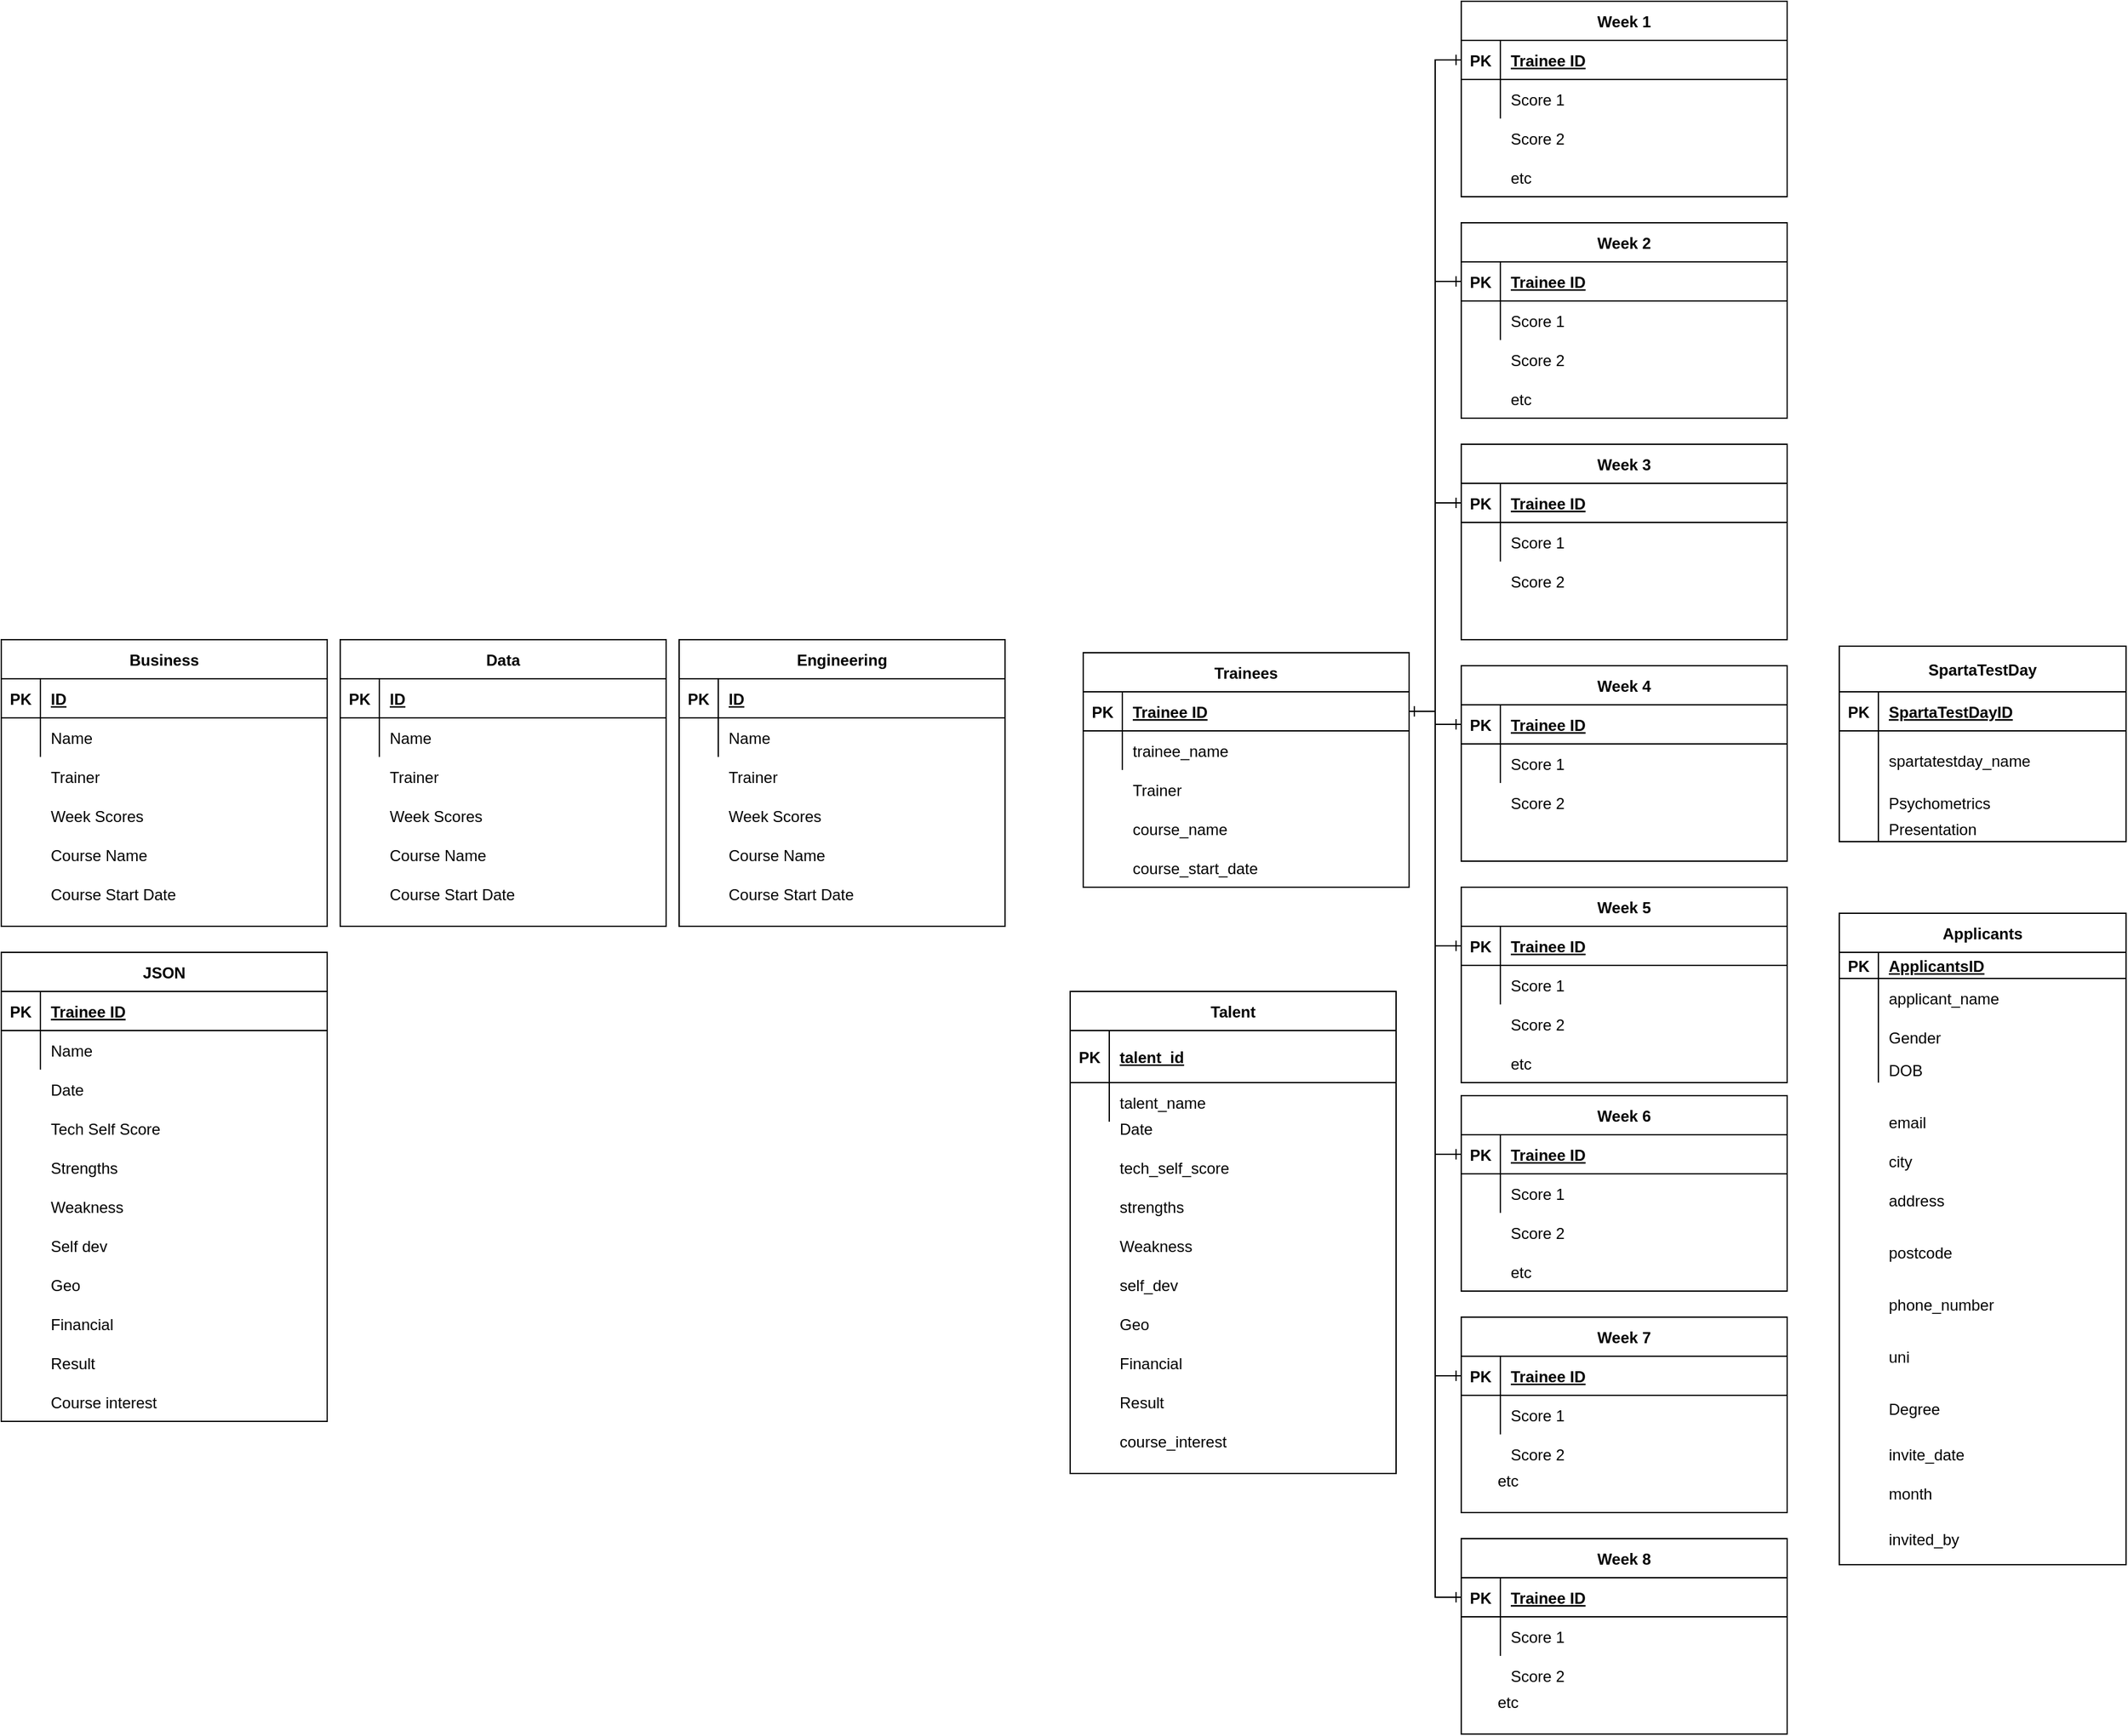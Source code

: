 <mxfile version="17.5.0" type="device"><diagram id="R2lEEEUBdFMjLlhIrx00" name="Page-1"><mxGraphModel dx="665" dy="1456" grid="1" gridSize="10" guides="1" tooltips="1" connect="1" arrows="1" fold="1" page="1" pageScale="1" pageWidth="850" pageHeight="1100" math="0" shadow="0" extFonts="Permanent Marker^https://fonts.googleapis.com/css?family=Permanent+Marker"><root><mxCell id="0"/><mxCell id="1" parent="0"/><mxCell id="C-vyLk0tnHw3VtMMgP7b-23" value="Business" style="shape=table;startSize=30;container=1;collapsible=1;childLayout=tableLayout;fixedRows=1;rowLines=0;fontStyle=1;align=center;resizeLast=1;" parent="1" vertex="1"><mxGeometry x="10" y="10" width="250" height="220" as="geometry"/></mxCell><mxCell id="C-vyLk0tnHw3VtMMgP7b-24" value="" style="shape=partialRectangle;collapsible=0;dropTarget=0;pointerEvents=0;fillColor=none;points=[[0,0.5],[1,0.5]];portConstraint=eastwest;top=0;left=0;right=0;bottom=1;" parent="C-vyLk0tnHw3VtMMgP7b-23" vertex="1"><mxGeometry y="30" width="250" height="30" as="geometry"/></mxCell><mxCell id="C-vyLk0tnHw3VtMMgP7b-25" value="PK" style="shape=partialRectangle;overflow=hidden;connectable=0;fillColor=none;top=0;left=0;bottom=0;right=0;fontStyle=1;" parent="C-vyLk0tnHw3VtMMgP7b-24" vertex="1"><mxGeometry width="30" height="30" as="geometry"><mxRectangle width="30" height="30" as="alternateBounds"/></mxGeometry></mxCell><mxCell id="C-vyLk0tnHw3VtMMgP7b-26" value="ID" style="shape=partialRectangle;overflow=hidden;connectable=0;fillColor=none;top=0;left=0;bottom=0;right=0;align=left;spacingLeft=6;fontStyle=5;" parent="C-vyLk0tnHw3VtMMgP7b-24" vertex="1"><mxGeometry x="30" width="220" height="30" as="geometry"><mxRectangle width="220" height="30" as="alternateBounds"/></mxGeometry></mxCell><mxCell id="C-vyLk0tnHw3VtMMgP7b-27" value="" style="shape=partialRectangle;collapsible=0;dropTarget=0;pointerEvents=0;fillColor=none;points=[[0,0.5],[1,0.5]];portConstraint=eastwest;top=0;left=0;right=0;bottom=0;" parent="C-vyLk0tnHw3VtMMgP7b-23" vertex="1"><mxGeometry y="60" width="250" height="30" as="geometry"/></mxCell><mxCell id="C-vyLk0tnHw3VtMMgP7b-28" value="" style="shape=partialRectangle;overflow=hidden;connectable=0;fillColor=none;top=0;left=0;bottom=0;right=0;" parent="C-vyLk0tnHw3VtMMgP7b-27" vertex="1"><mxGeometry width="30" height="30" as="geometry"><mxRectangle width="30" height="30" as="alternateBounds"/></mxGeometry></mxCell><mxCell id="C-vyLk0tnHw3VtMMgP7b-29" value="Name" style="shape=partialRectangle;overflow=hidden;connectable=0;fillColor=none;top=0;left=0;bottom=0;right=0;align=left;spacingLeft=6;" parent="C-vyLk0tnHw3VtMMgP7b-27" vertex="1"><mxGeometry x="30" width="220" height="30" as="geometry"><mxRectangle width="220" height="30" as="alternateBounds"/></mxGeometry></mxCell><mxCell id="fJYTtslU_Z-OJ4sU0y31-16" value="" style="shape=partialRectangle;collapsible=0;dropTarget=0;pointerEvents=0;fillColor=none;points=[[0,0.5],[1,0.5]];portConstraint=eastwest;top=0;left=0;right=0;bottom=0;" parent="1" vertex="1"><mxGeometry x="10" y="130" width="250" height="30" as="geometry"/></mxCell><mxCell id="fJYTtslU_Z-OJ4sU0y31-17" value="" style="shape=partialRectangle;overflow=hidden;connectable=0;fillColor=none;top=0;left=0;bottom=0;right=0;" parent="fJYTtslU_Z-OJ4sU0y31-16" vertex="1"><mxGeometry width="30" height="30" as="geometry"><mxRectangle width="30" height="30" as="alternateBounds"/></mxGeometry></mxCell><mxCell id="fJYTtslU_Z-OJ4sU0y31-18" value="Week Scores" style="shape=partialRectangle;overflow=hidden;connectable=0;fillColor=none;top=0;left=0;bottom=0;right=0;align=left;spacingLeft=6;" parent="1" vertex="1"><mxGeometry x="40" y="130" width="220" height="30" as="geometry"><mxRectangle width="220" height="30" as="alternateBounds"/></mxGeometry></mxCell><mxCell id="fJYTtslU_Z-OJ4sU0y31-32" value="" style="shape=partialRectangle;collapsible=0;dropTarget=0;pointerEvents=0;fillColor=none;points=[[0,0.5],[1,0.5]];portConstraint=eastwest;top=0;left=0;right=0;bottom=0;" parent="1" vertex="1"><mxGeometry x="10" y="100" width="250" height="30" as="geometry"/></mxCell><mxCell id="fJYTtslU_Z-OJ4sU0y31-33" value="" style="shape=partialRectangle;overflow=hidden;connectable=0;fillColor=none;top=0;left=0;bottom=0;right=0;" parent="fJYTtslU_Z-OJ4sU0y31-32" vertex="1"><mxGeometry width="30" height="30" as="geometry"><mxRectangle width="30" height="30" as="alternateBounds"/></mxGeometry></mxCell><mxCell id="fJYTtslU_Z-OJ4sU0y31-34" value="Trainer" style="shape=partialRectangle;overflow=hidden;connectable=0;fillColor=none;top=0;left=0;bottom=0;right=0;align=left;spacingLeft=6;" parent="fJYTtslU_Z-OJ4sU0y31-32" vertex="1"><mxGeometry x="30" width="220" height="30" as="geometry"><mxRectangle width="220" height="30" as="alternateBounds"/></mxGeometry></mxCell><mxCell id="fJYTtslU_Z-OJ4sU0y31-38" value="Course Name" style="shape=partialRectangle;overflow=hidden;connectable=0;fillColor=none;top=0;left=0;bottom=0;right=0;align=left;spacingLeft=6;" parent="1" vertex="1"><mxGeometry x="40" y="160" width="220" height="30" as="geometry"><mxRectangle width="220" height="30" as="alternateBounds"/></mxGeometry></mxCell><mxCell id="fJYTtslU_Z-OJ4sU0y31-39" value="Course Start Date" style="shape=partialRectangle;overflow=hidden;connectable=0;fillColor=none;top=0;left=0;bottom=0;right=0;align=left;spacingLeft=6;" parent="1" vertex="1"><mxGeometry x="40" y="190" width="220" height="30" as="geometry"><mxRectangle width="220" height="30" as="alternateBounds"/></mxGeometry></mxCell><mxCell id="fJYTtslU_Z-OJ4sU0y31-40" value="Data" style="shape=table;startSize=30;container=1;collapsible=1;childLayout=tableLayout;fixedRows=1;rowLines=0;fontStyle=1;align=center;resizeLast=1;" parent="1" vertex="1"><mxGeometry x="270" y="10" width="250" height="220" as="geometry"/></mxCell><mxCell id="fJYTtslU_Z-OJ4sU0y31-41" value="" style="shape=partialRectangle;collapsible=0;dropTarget=0;pointerEvents=0;fillColor=none;points=[[0,0.5],[1,0.5]];portConstraint=eastwest;top=0;left=0;right=0;bottom=1;" parent="fJYTtslU_Z-OJ4sU0y31-40" vertex="1"><mxGeometry y="30" width="250" height="30" as="geometry"/></mxCell><mxCell id="fJYTtslU_Z-OJ4sU0y31-42" value="PK" style="shape=partialRectangle;overflow=hidden;connectable=0;fillColor=none;top=0;left=0;bottom=0;right=0;fontStyle=1;" parent="fJYTtslU_Z-OJ4sU0y31-41" vertex="1"><mxGeometry width="30" height="30" as="geometry"><mxRectangle width="30" height="30" as="alternateBounds"/></mxGeometry></mxCell><mxCell id="fJYTtslU_Z-OJ4sU0y31-43" value="ID" style="shape=partialRectangle;overflow=hidden;connectable=0;fillColor=none;top=0;left=0;bottom=0;right=0;align=left;spacingLeft=6;fontStyle=5;" parent="fJYTtslU_Z-OJ4sU0y31-41" vertex="1"><mxGeometry x="30" width="220" height="30" as="geometry"><mxRectangle width="220" height="30" as="alternateBounds"/></mxGeometry></mxCell><mxCell id="fJYTtslU_Z-OJ4sU0y31-44" value="" style="shape=partialRectangle;collapsible=0;dropTarget=0;pointerEvents=0;fillColor=none;points=[[0,0.5],[1,0.5]];portConstraint=eastwest;top=0;left=0;right=0;bottom=0;" parent="fJYTtslU_Z-OJ4sU0y31-40" vertex="1"><mxGeometry y="60" width="250" height="30" as="geometry"/></mxCell><mxCell id="fJYTtslU_Z-OJ4sU0y31-45" value="" style="shape=partialRectangle;overflow=hidden;connectable=0;fillColor=none;top=0;left=0;bottom=0;right=0;" parent="fJYTtslU_Z-OJ4sU0y31-44" vertex="1"><mxGeometry width="30" height="30" as="geometry"><mxRectangle width="30" height="30" as="alternateBounds"/></mxGeometry></mxCell><mxCell id="fJYTtslU_Z-OJ4sU0y31-46" value="Name" style="shape=partialRectangle;overflow=hidden;connectable=0;fillColor=none;top=0;left=0;bottom=0;right=0;align=left;spacingLeft=6;" parent="fJYTtslU_Z-OJ4sU0y31-44" vertex="1"><mxGeometry x="30" width="220" height="30" as="geometry"><mxRectangle width="220" height="30" as="alternateBounds"/></mxGeometry></mxCell><mxCell id="fJYTtslU_Z-OJ4sU0y31-47" value="" style="shape=partialRectangle;collapsible=0;dropTarget=0;pointerEvents=0;fillColor=none;points=[[0,0.5],[1,0.5]];portConstraint=eastwest;top=0;left=0;right=0;bottom=0;" parent="1" vertex="1"><mxGeometry x="270" y="130" width="250" height="30" as="geometry"/></mxCell><mxCell id="fJYTtslU_Z-OJ4sU0y31-48" value="" style="shape=partialRectangle;overflow=hidden;connectable=0;fillColor=none;top=0;left=0;bottom=0;right=0;" parent="fJYTtslU_Z-OJ4sU0y31-47" vertex="1"><mxGeometry width="30" height="30" as="geometry"><mxRectangle width="30" height="30" as="alternateBounds"/></mxGeometry></mxCell><mxCell id="fJYTtslU_Z-OJ4sU0y31-49" value="Week Scores" style="shape=partialRectangle;overflow=hidden;connectable=0;fillColor=none;top=0;left=0;bottom=0;right=0;align=left;spacingLeft=6;" parent="1" vertex="1"><mxGeometry x="300" y="130" width="220" height="30" as="geometry"><mxRectangle width="220" height="30" as="alternateBounds"/></mxGeometry></mxCell><mxCell id="fJYTtslU_Z-OJ4sU0y31-50" value="" style="shape=partialRectangle;collapsible=0;dropTarget=0;pointerEvents=0;fillColor=none;points=[[0,0.5],[1,0.5]];portConstraint=eastwest;top=0;left=0;right=0;bottom=0;" parent="1" vertex="1"><mxGeometry x="270" y="100" width="250" height="30" as="geometry"/></mxCell><mxCell id="fJYTtslU_Z-OJ4sU0y31-51" value="" style="shape=partialRectangle;overflow=hidden;connectable=0;fillColor=none;top=0;left=0;bottom=0;right=0;" parent="fJYTtslU_Z-OJ4sU0y31-50" vertex="1"><mxGeometry width="30" height="30" as="geometry"><mxRectangle width="30" height="30" as="alternateBounds"/></mxGeometry></mxCell><mxCell id="fJYTtslU_Z-OJ4sU0y31-52" value="Trainer" style="shape=partialRectangle;overflow=hidden;connectable=0;fillColor=none;top=0;left=0;bottom=0;right=0;align=left;spacingLeft=6;" parent="fJYTtslU_Z-OJ4sU0y31-50" vertex="1"><mxGeometry x="30" width="220" height="30" as="geometry"><mxRectangle width="220" height="30" as="alternateBounds"/></mxGeometry></mxCell><mxCell id="fJYTtslU_Z-OJ4sU0y31-53" value="Course Name" style="shape=partialRectangle;overflow=hidden;connectable=0;fillColor=none;top=0;left=0;bottom=0;right=0;align=left;spacingLeft=6;" parent="1" vertex="1"><mxGeometry x="300" y="160" width="220" height="30" as="geometry"><mxRectangle width="220" height="30" as="alternateBounds"/></mxGeometry></mxCell><mxCell id="fJYTtslU_Z-OJ4sU0y31-54" value="Course Start Date" style="shape=partialRectangle;overflow=hidden;connectable=0;fillColor=none;top=0;left=0;bottom=0;right=0;align=left;spacingLeft=6;" parent="1" vertex="1"><mxGeometry x="300" y="190" width="220" height="30" as="geometry"><mxRectangle width="220" height="30" as="alternateBounds"/></mxGeometry></mxCell><mxCell id="fJYTtslU_Z-OJ4sU0y31-55" value="Engineering" style="shape=table;startSize=30;container=1;collapsible=1;childLayout=tableLayout;fixedRows=1;rowLines=0;fontStyle=1;align=center;resizeLast=1;" parent="1" vertex="1"><mxGeometry x="530" y="10" width="250" height="220" as="geometry"/></mxCell><mxCell id="fJYTtslU_Z-OJ4sU0y31-56" value="" style="shape=partialRectangle;collapsible=0;dropTarget=0;pointerEvents=0;fillColor=none;points=[[0,0.5],[1,0.5]];portConstraint=eastwest;top=0;left=0;right=0;bottom=1;" parent="fJYTtslU_Z-OJ4sU0y31-55" vertex="1"><mxGeometry y="30" width="250" height="30" as="geometry"/></mxCell><mxCell id="fJYTtslU_Z-OJ4sU0y31-57" value="PK" style="shape=partialRectangle;overflow=hidden;connectable=0;fillColor=none;top=0;left=0;bottom=0;right=0;fontStyle=1;" parent="fJYTtslU_Z-OJ4sU0y31-56" vertex="1"><mxGeometry width="30" height="30" as="geometry"><mxRectangle width="30" height="30" as="alternateBounds"/></mxGeometry></mxCell><mxCell id="fJYTtslU_Z-OJ4sU0y31-58" value="ID" style="shape=partialRectangle;overflow=hidden;connectable=0;fillColor=none;top=0;left=0;bottom=0;right=0;align=left;spacingLeft=6;fontStyle=5;" parent="fJYTtslU_Z-OJ4sU0y31-56" vertex="1"><mxGeometry x="30" width="220" height="30" as="geometry"><mxRectangle width="220" height="30" as="alternateBounds"/></mxGeometry></mxCell><mxCell id="fJYTtslU_Z-OJ4sU0y31-59" value="" style="shape=partialRectangle;collapsible=0;dropTarget=0;pointerEvents=0;fillColor=none;points=[[0,0.5],[1,0.5]];portConstraint=eastwest;top=0;left=0;right=0;bottom=0;" parent="fJYTtslU_Z-OJ4sU0y31-55" vertex="1"><mxGeometry y="60" width="250" height="30" as="geometry"/></mxCell><mxCell id="fJYTtslU_Z-OJ4sU0y31-60" value="" style="shape=partialRectangle;overflow=hidden;connectable=0;fillColor=none;top=0;left=0;bottom=0;right=0;" parent="fJYTtslU_Z-OJ4sU0y31-59" vertex="1"><mxGeometry width="30" height="30" as="geometry"><mxRectangle width="30" height="30" as="alternateBounds"/></mxGeometry></mxCell><mxCell id="fJYTtslU_Z-OJ4sU0y31-61" value="Name" style="shape=partialRectangle;overflow=hidden;connectable=0;fillColor=none;top=0;left=0;bottom=0;right=0;align=left;spacingLeft=6;" parent="fJYTtslU_Z-OJ4sU0y31-59" vertex="1"><mxGeometry x="30" width="220" height="30" as="geometry"><mxRectangle width="220" height="30" as="alternateBounds"/></mxGeometry></mxCell><mxCell id="fJYTtslU_Z-OJ4sU0y31-62" value="" style="shape=partialRectangle;collapsible=0;dropTarget=0;pointerEvents=0;fillColor=none;points=[[0,0.5],[1,0.5]];portConstraint=eastwest;top=0;left=0;right=0;bottom=0;" parent="1" vertex="1"><mxGeometry x="530" y="130" width="250" height="30" as="geometry"/></mxCell><mxCell id="fJYTtslU_Z-OJ4sU0y31-63" value="" style="shape=partialRectangle;overflow=hidden;connectable=0;fillColor=none;top=0;left=0;bottom=0;right=0;" parent="fJYTtslU_Z-OJ4sU0y31-62" vertex="1"><mxGeometry width="30" height="30" as="geometry"><mxRectangle width="30" height="30" as="alternateBounds"/></mxGeometry></mxCell><mxCell id="fJYTtslU_Z-OJ4sU0y31-64" value="Week Scores" style="shape=partialRectangle;overflow=hidden;connectable=0;fillColor=none;top=0;left=0;bottom=0;right=0;align=left;spacingLeft=6;" parent="1" vertex="1"><mxGeometry x="560" y="130" width="220" height="30" as="geometry"><mxRectangle width="220" height="30" as="alternateBounds"/></mxGeometry></mxCell><mxCell id="fJYTtslU_Z-OJ4sU0y31-65" value="" style="shape=partialRectangle;collapsible=0;dropTarget=0;pointerEvents=0;fillColor=none;points=[[0,0.5],[1,0.5]];portConstraint=eastwest;top=0;left=0;right=0;bottom=0;" parent="1" vertex="1"><mxGeometry x="530" y="100" width="250" height="30" as="geometry"/></mxCell><mxCell id="fJYTtslU_Z-OJ4sU0y31-66" value="" style="shape=partialRectangle;overflow=hidden;connectable=0;fillColor=none;top=0;left=0;bottom=0;right=0;" parent="fJYTtslU_Z-OJ4sU0y31-65" vertex="1"><mxGeometry width="30" height="30" as="geometry"><mxRectangle width="30" height="30" as="alternateBounds"/></mxGeometry></mxCell><mxCell id="fJYTtslU_Z-OJ4sU0y31-67" value="Trainer" style="shape=partialRectangle;overflow=hidden;connectable=0;fillColor=none;top=0;left=0;bottom=0;right=0;align=left;spacingLeft=6;" parent="fJYTtslU_Z-OJ4sU0y31-65" vertex="1"><mxGeometry x="30" width="220" height="30" as="geometry"><mxRectangle width="220" height="30" as="alternateBounds"/></mxGeometry></mxCell><mxCell id="fJYTtslU_Z-OJ4sU0y31-68" value="Course Name" style="shape=partialRectangle;overflow=hidden;connectable=0;fillColor=none;top=0;left=0;bottom=0;right=0;align=left;spacingLeft=6;" parent="1" vertex="1"><mxGeometry x="560" y="160" width="220" height="30" as="geometry"><mxRectangle width="220" height="30" as="alternateBounds"/></mxGeometry></mxCell><mxCell id="fJYTtslU_Z-OJ4sU0y31-69" value="Course Start Date" style="shape=partialRectangle;overflow=hidden;connectable=0;fillColor=none;top=0;left=0;bottom=0;right=0;align=left;spacingLeft=6;" parent="1" vertex="1"><mxGeometry x="560" y="190" width="220" height="30" as="geometry"><mxRectangle width="220" height="30" as="alternateBounds"/></mxGeometry></mxCell><mxCell id="fJYTtslU_Z-OJ4sU0y31-70" value="JSON" style="shape=table;startSize=30;container=1;collapsible=1;childLayout=tableLayout;fixedRows=1;rowLines=0;fontStyle=1;align=center;resizeLast=1;" parent="1" vertex="1"><mxGeometry x="10" y="250" width="250" height="360" as="geometry"/></mxCell><mxCell id="fJYTtslU_Z-OJ4sU0y31-71" value="" style="shape=partialRectangle;collapsible=0;dropTarget=0;pointerEvents=0;fillColor=none;points=[[0,0.5],[1,0.5]];portConstraint=eastwest;top=0;left=0;right=0;bottom=1;" parent="fJYTtslU_Z-OJ4sU0y31-70" vertex="1"><mxGeometry y="30" width="250" height="30" as="geometry"/></mxCell><mxCell id="fJYTtslU_Z-OJ4sU0y31-72" value="PK" style="shape=partialRectangle;overflow=hidden;connectable=0;fillColor=none;top=0;left=0;bottom=0;right=0;fontStyle=1;" parent="fJYTtslU_Z-OJ4sU0y31-71" vertex="1"><mxGeometry width="30" height="30" as="geometry"><mxRectangle width="30" height="30" as="alternateBounds"/></mxGeometry></mxCell><mxCell id="fJYTtslU_Z-OJ4sU0y31-73" value="Trainee ID" style="shape=partialRectangle;overflow=hidden;connectable=0;fillColor=none;top=0;left=0;bottom=0;right=0;align=left;spacingLeft=6;fontStyle=5;" parent="fJYTtslU_Z-OJ4sU0y31-71" vertex="1"><mxGeometry x="30" width="220" height="30" as="geometry"><mxRectangle width="220" height="30" as="alternateBounds"/></mxGeometry></mxCell><mxCell id="fJYTtslU_Z-OJ4sU0y31-74" value="" style="shape=partialRectangle;collapsible=0;dropTarget=0;pointerEvents=0;fillColor=none;points=[[0,0.5],[1,0.5]];portConstraint=eastwest;top=0;left=0;right=0;bottom=0;" parent="fJYTtslU_Z-OJ4sU0y31-70" vertex="1"><mxGeometry y="60" width="250" height="30" as="geometry"/></mxCell><mxCell id="fJYTtslU_Z-OJ4sU0y31-75" value="" style="shape=partialRectangle;overflow=hidden;connectable=0;fillColor=none;top=0;left=0;bottom=0;right=0;" parent="fJYTtslU_Z-OJ4sU0y31-74" vertex="1"><mxGeometry width="30" height="30" as="geometry"><mxRectangle width="30" height="30" as="alternateBounds"/></mxGeometry></mxCell><mxCell id="fJYTtslU_Z-OJ4sU0y31-76" value="Name" style="shape=partialRectangle;overflow=hidden;connectable=0;fillColor=none;top=0;left=0;bottom=0;right=0;align=left;spacingLeft=6;" parent="fJYTtslU_Z-OJ4sU0y31-74" vertex="1"><mxGeometry x="30" width="220" height="30" as="geometry"><mxRectangle width="220" height="30" as="alternateBounds"/></mxGeometry></mxCell><mxCell id="fJYTtslU_Z-OJ4sU0y31-77" value="" style="shape=partialRectangle;collapsible=0;dropTarget=0;pointerEvents=0;fillColor=none;points=[[0,0.5],[1,0.5]];portConstraint=eastwest;top=0;left=0;right=0;bottom=0;" parent="1" vertex="1"><mxGeometry x="10" y="370" width="250" height="30" as="geometry"/></mxCell><mxCell id="fJYTtslU_Z-OJ4sU0y31-78" value="" style="shape=partialRectangle;overflow=hidden;connectable=0;fillColor=none;top=0;left=0;bottom=0;right=0;" parent="fJYTtslU_Z-OJ4sU0y31-77" vertex="1"><mxGeometry width="30" height="30" as="geometry"><mxRectangle width="30" height="30" as="alternateBounds"/></mxGeometry></mxCell><mxCell id="fJYTtslU_Z-OJ4sU0y31-79" value="Tech Self Score" style="shape=partialRectangle;overflow=hidden;connectable=0;fillColor=none;top=0;left=0;bottom=0;right=0;align=left;spacingLeft=6;" parent="1" vertex="1"><mxGeometry x="40" y="370" width="220" height="30" as="geometry"><mxRectangle width="220" height="30" as="alternateBounds"/></mxGeometry></mxCell><mxCell id="fJYTtslU_Z-OJ4sU0y31-80" value="" style="shape=partialRectangle;collapsible=0;dropTarget=0;pointerEvents=0;fillColor=none;points=[[0,0.5],[1,0.5]];portConstraint=eastwest;top=0;left=0;right=0;bottom=0;" parent="1" vertex="1"><mxGeometry x="10" y="340" width="250" height="30" as="geometry"/></mxCell><mxCell id="fJYTtslU_Z-OJ4sU0y31-81" value="" style="shape=partialRectangle;overflow=hidden;connectable=0;fillColor=none;top=0;left=0;bottom=0;right=0;" parent="fJYTtslU_Z-OJ4sU0y31-80" vertex="1"><mxGeometry width="30" height="30" as="geometry"><mxRectangle width="30" height="30" as="alternateBounds"/></mxGeometry></mxCell><mxCell id="fJYTtslU_Z-OJ4sU0y31-82" value="Date" style="shape=partialRectangle;overflow=hidden;connectable=0;fillColor=none;top=0;left=0;bottom=0;right=0;align=left;spacingLeft=6;" parent="fJYTtslU_Z-OJ4sU0y31-80" vertex="1"><mxGeometry x="30" width="220" height="30" as="geometry"><mxRectangle width="220" height="30" as="alternateBounds"/></mxGeometry></mxCell><mxCell id="fJYTtslU_Z-OJ4sU0y31-83" value="Strengths" style="shape=partialRectangle;overflow=hidden;connectable=0;fillColor=none;top=0;left=0;bottom=0;right=0;align=left;spacingLeft=6;" parent="1" vertex="1"><mxGeometry x="40" y="400" width="220" height="30" as="geometry"><mxRectangle width="220" height="30" as="alternateBounds"/></mxGeometry></mxCell><mxCell id="fJYTtslU_Z-OJ4sU0y31-84" value="Weakness" style="shape=partialRectangle;overflow=hidden;connectable=0;fillColor=none;top=0;left=0;bottom=0;right=0;align=left;spacingLeft=6;" parent="1" vertex="1"><mxGeometry x="40" y="430" width="220" height="30" as="geometry"><mxRectangle width="220" height="30" as="alternateBounds"/></mxGeometry></mxCell><mxCell id="fJYTtslU_Z-OJ4sU0y31-85" value="Self dev" style="shape=partialRectangle;overflow=hidden;connectable=0;fillColor=none;top=0;left=0;bottom=0;right=0;align=left;spacingLeft=6;" parent="1" vertex="1"><mxGeometry x="40" y="460" width="220" height="30" as="geometry"><mxRectangle width="220" height="30" as="alternateBounds"/></mxGeometry></mxCell><mxCell id="fJYTtslU_Z-OJ4sU0y31-86" value="Geo" style="shape=partialRectangle;overflow=hidden;connectable=0;fillColor=none;top=0;left=0;bottom=0;right=0;align=left;spacingLeft=6;" parent="1" vertex="1"><mxGeometry x="40" y="490" width="220" height="30" as="geometry"><mxRectangle width="220" height="30" as="alternateBounds"/></mxGeometry></mxCell><mxCell id="fJYTtslU_Z-OJ4sU0y31-87" value="Financial" style="shape=partialRectangle;overflow=hidden;connectable=0;fillColor=none;top=0;left=0;bottom=0;right=0;align=left;spacingLeft=6;" parent="1" vertex="1"><mxGeometry x="40" y="520" width="220" height="30" as="geometry"><mxRectangle width="220" height="30" as="alternateBounds"/></mxGeometry></mxCell><mxCell id="fJYTtslU_Z-OJ4sU0y31-97" value="Result" style="shape=partialRectangle;overflow=hidden;connectable=0;fillColor=none;top=0;left=0;bottom=0;right=0;align=left;spacingLeft=6;" parent="1" vertex="1"><mxGeometry x="40" y="550" width="220" height="30" as="geometry"><mxRectangle width="220" height="30" as="alternateBounds"/></mxGeometry></mxCell><mxCell id="fJYTtslU_Z-OJ4sU0y31-98" value="Course interest" style="shape=partialRectangle;overflow=hidden;connectable=0;fillColor=none;top=0;left=0;bottom=0;right=0;align=left;spacingLeft=6;" parent="1" vertex="1"><mxGeometry x="40" y="580" width="220" height="30" as="geometry"><mxRectangle width="220" height="30" as="alternateBounds"/></mxGeometry></mxCell><mxCell id="fJYTtslU_Z-OJ4sU0y31-99" value="Trainees" style="shape=table;startSize=30;container=1;collapsible=1;childLayout=tableLayout;fixedRows=1;rowLines=0;fontStyle=1;align=center;resizeLast=1;" parent="1" vertex="1"><mxGeometry x="840" y="20" width="250" height="180" as="geometry"/></mxCell><mxCell id="fJYTtslU_Z-OJ4sU0y31-100" value="" style="shape=partialRectangle;collapsible=0;dropTarget=0;pointerEvents=0;fillColor=none;points=[[0,0.5],[1,0.5]];portConstraint=eastwest;top=0;left=0;right=0;bottom=1;" parent="fJYTtslU_Z-OJ4sU0y31-99" vertex="1"><mxGeometry y="30" width="250" height="30" as="geometry"/></mxCell><mxCell id="fJYTtslU_Z-OJ4sU0y31-101" value="PK" style="shape=partialRectangle;overflow=hidden;connectable=0;fillColor=none;top=0;left=0;bottom=0;right=0;fontStyle=1;" parent="fJYTtslU_Z-OJ4sU0y31-100" vertex="1"><mxGeometry width="30" height="30" as="geometry"><mxRectangle width="30" height="30" as="alternateBounds"/></mxGeometry></mxCell><mxCell id="fJYTtslU_Z-OJ4sU0y31-102" value="Trainee ID" style="shape=partialRectangle;overflow=hidden;connectable=0;fillColor=none;top=0;left=0;bottom=0;right=0;align=left;spacingLeft=6;fontStyle=5;" parent="fJYTtslU_Z-OJ4sU0y31-100" vertex="1"><mxGeometry x="30" width="220" height="30" as="geometry"><mxRectangle width="220" height="30" as="alternateBounds"/></mxGeometry></mxCell><mxCell id="fJYTtslU_Z-OJ4sU0y31-103" value="" style="shape=partialRectangle;collapsible=0;dropTarget=0;pointerEvents=0;fillColor=none;points=[[0,0.5],[1,0.5]];portConstraint=eastwest;top=0;left=0;right=0;bottom=0;" parent="fJYTtslU_Z-OJ4sU0y31-99" vertex="1"><mxGeometry y="60" width="250" height="30" as="geometry"/></mxCell><mxCell id="fJYTtslU_Z-OJ4sU0y31-104" value="" style="shape=partialRectangle;overflow=hidden;connectable=0;fillColor=none;top=0;left=0;bottom=0;right=0;" parent="fJYTtslU_Z-OJ4sU0y31-103" vertex="1"><mxGeometry width="30" height="30" as="geometry"><mxRectangle width="30" height="30" as="alternateBounds"/></mxGeometry></mxCell><mxCell id="fJYTtslU_Z-OJ4sU0y31-105" value="" style="shape=partialRectangle;overflow=hidden;connectable=0;fillColor=none;top=0;left=0;bottom=0;right=0;align=left;spacingLeft=6;" parent="fJYTtslU_Z-OJ4sU0y31-103" vertex="1"><mxGeometry x="30" width="220" height="30" as="geometry"><mxRectangle width="220" height="30" as="alternateBounds"/></mxGeometry></mxCell><mxCell id="fJYTtslU_Z-OJ4sU0y31-106" value="" style="shape=partialRectangle;collapsible=0;dropTarget=0;pointerEvents=0;fillColor=none;points=[[0,0.5],[1,0.5]];portConstraint=eastwest;top=0;left=0;right=0;bottom=0;" parent="1" vertex="1"><mxGeometry x="840" y="140" width="250" height="60" as="geometry"/></mxCell><mxCell id="fJYTtslU_Z-OJ4sU0y31-107" value="" style="shape=partialRectangle;overflow=hidden;connectable=0;fillColor=none;top=0;left=0;bottom=0;right=0;" parent="fJYTtslU_Z-OJ4sU0y31-106" vertex="1"><mxGeometry width="30" height="60" as="geometry"><mxRectangle width="30" height="30" as="alternateBounds"/></mxGeometry></mxCell><mxCell id="fJYTtslU_Z-OJ4sU0y31-109" value="" style="shape=partialRectangle;collapsible=0;dropTarget=0;pointerEvents=0;fillColor=none;points=[[0,0.5],[1,0.5]];portConstraint=eastwest;top=0;left=0;right=0;bottom=0;" parent="1" vertex="1"><mxGeometry x="840" y="110" width="250" height="30" as="geometry"/></mxCell><mxCell id="fJYTtslU_Z-OJ4sU0y31-110" value="" style="shape=partialRectangle;overflow=hidden;connectable=0;fillColor=none;top=0;left=0;bottom=0;right=0;" parent="fJYTtslU_Z-OJ4sU0y31-109" vertex="1"><mxGeometry width="30" height="30" as="geometry"><mxRectangle width="30" height="30" as="alternateBounds"/></mxGeometry></mxCell><mxCell id="fJYTtslU_Z-OJ4sU0y31-111" value="Trainer" style="shape=partialRectangle;overflow=hidden;connectable=0;fillColor=none;top=0;left=0;bottom=0;right=0;align=left;spacingLeft=6;" parent="fJYTtslU_Z-OJ4sU0y31-109" vertex="1"><mxGeometry x="30" width="220" height="30" as="geometry"><mxRectangle width="220" height="30" as="alternateBounds"/></mxGeometry></mxCell><mxCell id="fJYTtslU_Z-OJ4sU0y31-112" value="course_name" style="shape=partialRectangle;overflow=hidden;connectable=0;fillColor=none;top=0;left=0;bottom=0;right=0;align=left;spacingLeft=6;" parent="1" vertex="1"><mxGeometry x="870" y="140" width="220" height="30" as="geometry"><mxRectangle width="220" height="30" as="alternateBounds"/></mxGeometry></mxCell><mxCell id="fJYTtslU_Z-OJ4sU0y31-113" value="course_start_date" style="shape=partialRectangle;overflow=hidden;connectable=0;fillColor=none;top=0;left=0;bottom=0;right=0;align=left;spacingLeft=6;" parent="1" vertex="1"><mxGeometry x="870" y="170" width="220" height="30" as="geometry"><mxRectangle width="220" height="30" as="alternateBounds"/></mxGeometry></mxCell><mxCell id="fJYTtslU_Z-OJ4sU0y31-144" value="Talent" style="shape=table;startSize=30;container=1;collapsible=1;childLayout=tableLayout;fixedRows=1;rowLines=0;fontStyle=1;align=center;resizeLast=1;" parent="1" vertex="1"><mxGeometry x="830" y="280" width="250" height="370" as="geometry"/></mxCell><mxCell id="fJYTtslU_Z-OJ4sU0y31-145" value="" style="shape=partialRectangle;collapsible=0;dropTarget=0;pointerEvents=0;fillColor=none;points=[[0,0.5],[1,0.5]];portConstraint=eastwest;top=0;left=0;right=0;bottom=1;" parent="fJYTtslU_Z-OJ4sU0y31-144" vertex="1"><mxGeometry y="30" width="250" height="40" as="geometry"/></mxCell><mxCell id="fJYTtslU_Z-OJ4sU0y31-146" value="PK" style="shape=partialRectangle;overflow=hidden;connectable=0;fillColor=none;top=0;left=0;bottom=0;right=0;fontStyle=1;" parent="fJYTtslU_Z-OJ4sU0y31-145" vertex="1"><mxGeometry width="30" height="40" as="geometry"><mxRectangle width="30" height="40" as="alternateBounds"/></mxGeometry></mxCell><mxCell id="fJYTtslU_Z-OJ4sU0y31-147" value="talent_id" style="shape=partialRectangle;overflow=hidden;connectable=0;fillColor=none;top=0;left=0;bottom=0;right=0;align=left;spacingLeft=6;fontStyle=5;" parent="fJYTtslU_Z-OJ4sU0y31-145" vertex="1"><mxGeometry x="30" width="220" height="40" as="geometry"><mxRectangle width="220" height="40" as="alternateBounds"/></mxGeometry></mxCell><mxCell id="fJYTtslU_Z-OJ4sU0y31-148" value="" style="shape=partialRectangle;collapsible=0;dropTarget=0;pointerEvents=0;fillColor=none;points=[[0,0.5],[1,0.5]];portConstraint=eastwest;top=0;left=0;right=0;bottom=0;" parent="fJYTtslU_Z-OJ4sU0y31-144" vertex="1"><mxGeometry y="70" width="250" height="30" as="geometry"/></mxCell><mxCell id="fJYTtslU_Z-OJ4sU0y31-149" value="" style="shape=partialRectangle;overflow=hidden;connectable=0;fillColor=none;top=0;left=0;bottom=0;right=0;" parent="fJYTtslU_Z-OJ4sU0y31-148" vertex="1"><mxGeometry width="30" height="30" as="geometry"><mxRectangle width="30" height="30" as="alternateBounds"/></mxGeometry></mxCell><mxCell id="fJYTtslU_Z-OJ4sU0y31-150" value="talent_name" style="shape=partialRectangle;overflow=hidden;connectable=0;fillColor=none;top=0;left=0;bottom=0;right=0;align=left;spacingLeft=6;" parent="fJYTtslU_Z-OJ4sU0y31-148" vertex="1"><mxGeometry x="30" width="220" height="30" as="geometry"><mxRectangle width="220" height="30" as="alternateBounds"/></mxGeometry></mxCell><mxCell id="fJYTtslU_Z-OJ4sU0y31-151" value="" style="shape=partialRectangle;collapsible=0;dropTarget=0;pointerEvents=0;fillColor=none;points=[[0,0.5],[1,0.5]];portConstraint=eastwest;top=0;left=0;right=0;bottom=0;" parent="1" vertex="1"><mxGeometry x="830" y="400" width="250" height="30" as="geometry"/></mxCell><mxCell id="fJYTtslU_Z-OJ4sU0y31-152" value="" style="shape=partialRectangle;overflow=hidden;connectable=0;fillColor=none;top=0;left=0;bottom=0;right=0;" parent="fJYTtslU_Z-OJ4sU0y31-151" vertex="1"><mxGeometry width="30" height="30" as="geometry"><mxRectangle width="30" height="30" as="alternateBounds"/></mxGeometry></mxCell><mxCell id="fJYTtslU_Z-OJ4sU0y31-153" value="tech_self_score" style="shape=partialRectangle;overflow=hidden;connectable=0;fillColor=none;top=0;left=0;bottom=0;right=0;align=left;spacingLeft=6;" parent="1" vertex="1"><mxGeometry x="860" y="400" width="220" height="30" as="geometry"><mxRectangle width="220" height="30" as="alternateBounds"/></mxGeometry></mxCell><mxCell id="fJYTtslU_Z-OJ4sU0y31-154" value="" style="shape=partialRectangle;collapsible=0;dropTarget=0;pointerEvents=0;fillColor=none;points=[[0,0.5],[1,0.5]];portConstraint=eastwest;top=0;left=0;right=0;bottom=0;" parent="1" vertex="1"><mxGeometry x="830" y="370" width="250" height="30" as="geometry"/></mxCell><mxCell id="fJYTtslU_Z-OJ4sU0y31-155" value="" style="shape=partialRectangle;overflow=hidden;connectable=0;fillColor=none;top=0;left=0;bottom=0;right=0;" parent="fJYTtslU_Z-OJ4sU0y31-154" vertex="1"><mxGeometry width="30" height="30" as="geometry"><mxRectangle width="30" height="30" as="alternateBounds"/></mxGeometry></mxCell><mxCell id="fJYTtslU_Z-OJ4sU0y31-156" value="Date" style="shape=partialRectangle;overflow=hidden;connectable=0;fillColor=none;top=0;left=0;bottom=0;right=0;align=left;spacingLeft=6;" parent="fJYTtslU_Z-OJ4sU0y31-154" vertex="1"><mxGeometry x="30" width="220" height="30" as="geometry"><mxRectangle width="220" height="30" as="alternateBounds"/></mxGeometry></mxCell><mxCell id="fJYTtslU_Z-OJ4sU0y31-157" value="strengths" style="shape=partialRectangle;overflow=hidden;connectable=0;fillColor=none;top=0;left=0;bottom=0;right=0;align=left;spacingLeft=6;" parent="1" vertex="1"><mxGeometry x="860" y="430" width="220" height="30" as="geometry"><mxRectangle width="220" height="30" as="alternateBounds"/></mxGeometry></mxCell><mxCell id="fJYTtslU_Z-OJ4sU0y31-158" value="Weakness" style="shape=partialRectangle;overflow=hidden;connectable=0;fillColor=none;top=0;left=0;bottom=0;right=0;align=left;spacingLeft=6;" parent="1" vertex="1"><mxGeometry x="860" y="460" width="220" height="30" as="geometry"><mxRectangle width="220" height="30" as="alternateBounds"/></mxGeometry></mxCell><mxCell id="fJYTtslU_Z-OJ4sU0y31-159" value="self_dev" style="shape=partialRectangle;overflow=hidden;connectable=0;fillColor=none;top=0;left=0;bottom=0;right=0;align=left;spacingLeft=6;" parent="1" vertex="1"><mxGeometry x="860" y="490" width="220" height="30" as="geometry"><mxRectangle width="220" height="30" as="alternateBounds"/></mxGeometry></mxCell><mxCell id="fJYTtslU_Z-OJ4sU0y31-160" value="Geo" style="shape=partialRectangle;overflow=hidden;connectable=0;fillColor=none;top=0;left=0;bottom=0;right=0;align=left;spacingLeft=6;" parent="1" vertex="1"><mxGeometry x="860" y="520" width="220" height="30" as="geometry"><mxRectangle width="220" height="30" as="alternateBounds"/></mxGeometry></mxCell><mxCell id="fJYTtslU_Z-OJ4sU0y31-161" value="Financial" style="shape=partialRectangle;overflow=hidden;connectable=0;fillColor=none;top=0;left=0;bottom=0;right=0;align=left;spacingLeft=6;" parent="1" vertex="1"><mxGeometry x="860" y="550" width="220" height="30" as="geometry"><mxRectangle width="220" height="30" as="alternateBounds"/></mxGeometry></mxCell><mxCell id="fJYTtslU_Z-OJ4sU0y31-162" value="Result" style="shape=partialRectangle;overflow=hidden;connectable=0;fillColor=none;top=0;left=0;bottom=0;right=0;align=left;spacingLeft=6;" parent="1" vertex="1"><mxGeometry x="860" y="580" width="220" height="30" as="geometry"><mxRectangle width="220" height="30" as="alternateBounds"/></mxGeometry></mxCell><mxCell id="fJYTtslU_Z-OJ4sU0y31-163" value="course_interest" style="shape=partialRectangle;overflow=hidden;connectable=0;fillColor=none;top=0;left=0;bottom=0;right=0;align=left;spacingLeft=6;" parent="1" vertex="1"><mxGeometry x="860" y="610" width="220" height="30" as="geometry"><mxRectangle width="220" height="30" as="alternateBounds"/></mxGeometry></mxCell><mxCell id="fJYTtslU_Z-OJ4sU0y31-179" value="Week 1" style="shape=table;startSize=30;container=1;collapsible=1;childLayout=tableLayout;fixedRows=1;rowLines=0;fontStyle=1;align=center;resizeLast=1;" parent="1" vertex="1"><mxGeometry x="1130" y="-480" width="250" height="150" as="geometry"/></mxCell><mxCell id="fJYTtslU_Z-OJ4sU0y31-180" value="" style="shape=partialRectangle;collapsible=0;dropTarget=0;pointerEvents=0;fillColor=none;points=[[0,0.5],[1,0.5]];portConstraint=eastwest;top=0;left=0;right=0;bottom=1;" parent="fJYTtslU_Z-OJ4sU0y31-179" vertex="1"><mxGeometry y="30" width="250" height="30" as="geometry"/></mxCell><mxCell id="fJYTtslU_Z-OJ4sU0y31-181" value="PK" style="shape=partialRectangle;overflow=hidden;connectable=0;fillColor=none;top=0;left=0;bottom=0;right=0;fontStyle=1;" parent="fJYTtslU_Z-OJ4sU0y31-180" vertex="1"><mxGeometry width="30" height="30" as="geometry"><mxRectangle width="30" height="30" as="alternateBounds"/></mxGeometry></mxCell><mxCell id="fJYTtslU_Z-OJ4sU0y31-182" value="Trainee ID" style="shape=partialRectangle;overflow=hidden;connectable=0;fillColor=none;top=0;left=0;bottom=0;right=0;align=left;spacingLeft=6;fontStyle=5;" parent="fJYTtslU_Z-OJ4sU0y31-180" vertex="1"><mxGeometry x="30" width="220" height="30" as="geometry"><mxRectangle width="220" height="30" as="alternateBounds"/></mxGeometry></mxCell><mxCell id="fJYTtslU_Z-OJ4sU0y31-183" value="" style="shape=partialRectangle;collapsible=0;dropTarget=0;pointerEvents=0;fillColor=none;points=[[0,0.5],[1,0.5]];portConstraint=eastwest;top=0;left=0;right=0;bottom=0;" parent="fJYTtslU_Z-OJ4sU0y31-179" vertex="1"><mxGeometry y="60" width="250" height="30" as="geometry"/></mxCell><mxCell id="fJYTtslU_Z-OJ4sU0y31-184" value="" style="shape=partialRectangle;overflow=hidden;connectable=0;fillColor=none;top=0;left=0;bottom=0;right=0;" parent="fJYTtslU_Z-OJ4sU0y31-183" vertex="1"><mxGeometry width="30" height="30" as="geometry"><mxRectangle width="30" height="30" as="alternateBounds"/></mxGeometry></mxCell><mxCell id="fJYTtslU_Z-OJ4sU0y31-185" value="Score 1" style="shape=partialRectangle;overflow=hidden;connectable=0;fillColor=none;top=0;left=0;bottom=0;right=0;align=left;spacingLeft=6;" parent="fJYTtslU_Z-OJ4sU0y31-183" vertex="1"><mxGeometry x="30" width="220" height="30" as="geometry"><mxRectangle width="220" height="30" as="alternateBounds"/></mxGeometry></mxCell><mxCell id="fJYTtslU_Z-OJ4sU0y31-186" value="" style="shape=partialRectangle;collapsible=0;dropTarget=0;pointerEvents=0;fillColor=none;points=[[0,0.5],[1,0.5]];portConstraint=eastwest;top=0;left=0;right=0;bottom=0;" parent="1" vertex="1"><mxGeometry x="1130" y="-360" width="250" height="30" as="geometry"/></mxCell><mxCell id="fJYTtslU_Z-OJ4sU0y31-187" value="" style="shape=partialRectangle;overflow=hidden;connectable=0;fillColor=none;top=0;left=0;bottom=0;right=0;" parent="fJYTtslU_Z-OJ4sU0y31-186" vertex="1"><mxGeometry width="30" height="30" as="geometry"><mxRectangle width="30" height="30" as="alternateBounds"/></mxGeometry></mxCell><mxCell id="fJYTtslU_Z-OJ4sU0y31-188" value="etc" style="shape=partialRectangle;overflow=hidden;connectable=0;fillColor=none;top=0;left=0;bottom=0;right=0;align=left;spacingLeft=6;" parent="1" vertex="1"><mxGeometry x="1160" y="-360" width="220" height="30" as="geometry"><mxRectangle width="220" height="30" as="alternateBounds"/></mxGeometry></mxCell><mxCell id="fJYTtslU_Z-OJ4sU0y31-189" value="" style="shape=partialRectangle;collapsible=0;dropTarget=0;pointerEvents=0;fillColor=none;points=[[0,0.5],[1,0.5]];portConstraint=eastwest;top=0;left=0;right=0;bottom=0;" parent="1" vertex="1"><mxGeometry x="1130" y="-390" width="250" height="30" as="geometry"/></mxCell><mxCell id="fJYTtslU_Z-OJ4sU0y31-190" value="" style="shape=partialRectangle;overflow=hidden;connectable=0;fillColor=none;top=0;left=0;bottom=0;right=0;" parent="fJYTtslU_Z-OJ4sU0y31-189" vertex="1"><mxGeometry width="30" height="30" as="geometry"><mxRectangle width="30" height="30" as="alternateBounds"/></mxGeometry></mxCell><mxCell id="fJYTtslU_Z-OJ4sU0y31-191" value="Score 2" style="shape=partialRectangle;overflow=hidden;connectable=0;fillColor=none;top=0;left=0;bottom=0;right=0;align=left;spacingLeft=6;" parent="fJYTtslU_Z-OJ4sU0y31-189" vertex="1"><mxGeometry x="30" width="220" height="30" as="geometry"><mxRectangle width="220" height="30" as="alternateBounds"/></mxGeometry></mxCell><mxCell id="fJYTtslU_Z-OJ4sU0y31-200" value="Week 2" style="shape=table;startSize=30;container=1;collapsible=1;childLayout=tableLayout;fixedRows=1;rowLines=0;fontStyle=1;align=center;resizeLast=1;" parent="1" vertex="1"><mxGeometry x="1130" y="-310" width="250" height="150" as="geometry"/></mxCell><mxCell id="fJYTtslU_Z-OJ4sU0y31-201" value="" style="shape=partialRectangle;collapsible=0;dropTarget=0;pointerEvents=0;fillColor=none;points=[[0,0.5],[1,0.5]];portConstraint=eastwest;top=0;left=0;right=0;bottom=1;" parent="fJYTtslU_Z-OJ4sU0y31-200" vertex="1"><mxGeometry y="30" width="250" height="30" as="geometry"/></mxCell><mxCell id="fJYTtslU_Z-OJ4sU0y31-202" value="PK" style="shape=partialRectangle;overflow=hidden;connectable=0;fillColor=none;top=0;left=0;bottom=0;right=0;fontStyle=1;" parent="fJYTtslU_Z-OJ4sU0y31-201" vertex="1"><mxGeometry width="30" height="30" as="geometry"><mxRectangle width="30" height="30" as="alternateBounds"/></mxGeometry></mxCell><mxCell id="fJYTtslU_Z-OJ4sU0y31-203" value="Trainee ID" style="shape=partialRectangle;overflow=hidden;connectable=0;fillColor=none;top=0;left=0;bottom=0;right=0;align=left;spacingLeft=6;fontStyle=5;" parent="fJYTtslU_Z-OJ4sU0y31-201" vertex="1"><mxGeometry x="30" width="220" height="30" as="geometry"><mxRectangle width="220" height="30" as="alternateBounds"/></mxGeometry></mxCell><mxCell id="fJYTtslU_Z-OJ4sU0y31-204" value="" style="shape=partialRectangle;collapsible=0;dropTarget=0;pointerEvents=0;fillColor=none;points=[[0,0.5],[1,0.5]];portConstraint=eastwest;top=0;left=0;right=0;bottom=0;" parent="fJYTtslU_Z-OJ4sU0y31-200" vertex="1"><mxGeometry y="60" width="250" height="30" as="geometry"/></mxCell><mxCell id="fJYTtslU_Z-OJ4sU0y31-205" value="" style="shape=partialRectangle;overflow=hidden;connectable=0;fillColor=none;top=0;left=0;bottom=0;right=0;" parent="fJYTtslU_Z-OJ4sU0y31-204" vertex="1"><mxGeometry width="30" height="30" as="geometry"><mxRectangle width="30" height="30" as="alternateBounds"/></mxGeometry></mxCell><mxCell id="fJYTtslU_Z-OJ4sU0y31-206" value="Score 1" style="shape=partialRectangle;overflow=hidden;connectable=0;fillColor=none;top=0;left=0;bottom=0;right=0;align=left;spacingLeft=6;" parent="fJYTtslU_Z-OJ4sU0y31-204" vertex="1"><mxGeometry x="30" width="220" height="30" as="geometry"><mxRectangle width="220" height="30" as="alternateBounds"/></mxGeometry></mxCell><mxCell id="fJYTtslU_Z-OJ4sU0y31-207" value="" style="shape=partialRectangle;collapsible=0;dropTarget=0;pointerEvents=0;fillColor=none;points=[[0,0.5],[1,0.5]];portConstraint=eastwest;top=0;left=0;right=0;bottom=0;" parent="1" vertex="1"><mxGeometry x="1130" y="-190" width="250" height="30" as="geometry"/></mxCell><mxCell id="fJYTtslU_Z-OJ4sU0y31-208" value="" style="shape=partialRectangle;overflow=hidden;connectable=0;fillColor=none;top=0;left=0;bottom=0;right=0;" parent="fJYTtslU_Z-OJ4sU0y31-207" vertex="1"><mxGeometry width="30" height="30" as="geometry"><mxRectangle width="30" height="30" as="alternateBounds"/></mxGeometry></mxCell><mxCell id="fJYTtslU_Z-OJ4sU0y31-209" value="etc" style="shape=partialRectangle;overflow=hidden;connectable=0;fillColor=none;top=0;left=0;bottom=0;right=0;align=left;spacingLeft=6;" parent="1" vertex="1"><mxGeometry x="1160" y="-190" width="220" height="30" as="geometry"><mxRectangle width="220" height="30" as="alternateBounds"/></mxGeometry></mxCell><mxCell id="fJYTtslU_Z-OJ4sU0y31-210" value="" style="shape=partialRectangle;collapsible=0;dropTarget=0;pointerEvents=0;fillColor=none;points=[[0,0.5],[1,0.5]];portConstraint=eastwest;top=0;left=0;right=0;bottom=0;" parent="1" vertex="1"><mxGeometry x="1130" y="-220" width="250" height="30" as="geometry"/></mxCell><mxCell id="fJYTtslU_Z-OJ4sU0y31-211" value="" style="shape=partialRectangle;overflow=hidden;connectable=0;fillColor=none;top=0;left=0;bottom=0;right=0;" parent="fJYTtslU_Z-OJ4sU0y31-210" vertex="1"><mxGeometry width="30" height="30" as="geometry"><mxRectangle width="30" height="30" as="alternateBounds"/></mxGeometry></mxCell><mxCell id="fJYTtslU_Z-OJ4sU0y31-212" value="Score 2" style="shape=partialRectangle;overflow=hidden;connectable=0;fillColor=none;top=0;left=0;bottom=0;right=0;align=left;spacingLeft=6;" parent="fJYTtslU_Z-OJ4sU0y31-210" vertex="1"><mxGeometry x="30" width="220" height="30" as="geometry"><mxRectangle width="220" height="30" as="alternateBounds"/></mxGeometry></mxCell><mxCell id="fJYTtslU_Z-OJ4sU0y31-213" value="Week 3" style="shape=table;startSize=30;container=1;collapsible=1;childLayout=tableLayout;fixedRows=1;rowLines=0;fontStyle=1;align=center;resizeLast=1;" parent="1" vertex="1"><mxGeometry x="1130" y="-140" width="250" height="150" as="geometry"/></mxCell><mxCell id="fJYTtslU_Z-OJ4sU0y31-214" value="" style="shape=partialRectangle;collapsible=0;dropTarget=0;pointerEvents=0;fillColor=none;points=[[0,0.5],[1,0.5]];portConstraint=eastwest;top=0;left=0;right=0;bottom=1;" parent="fJYTtslU_Z-OJ4sU0y31-213" vertex="1"><mxGeometry y="30" width="250" height="30" as="geometry"/></mxCell><mxCell id="fJYTtslU_Z-OJ4sU0y31-215" value="PK" style="shape=partialRectangle;overflow=hidden;connectable=0;fillColor=none;top=0;left=0;bottom=0;right=0;fontStyle=1;" parent="fJYTtslU_Z-OJ4sU0y31-214" vertex="1"><mxGeometry width="30" height="30" as="geometry"><mxRectangle width="30" height="30" as="alternateBounds"/></mxGeometry></mxCell><mxCell id="fJYTtslU_Z-OJ4sU0y31-216" value="Trainee ID" style="shape=partialRectangle;overflow=hidden;connectable=0;fillColor=none;top=0;left=0;bottom=0;right=0;align=left;spacingLeft=6;fontStyle=5;" parent="fJYTtslU_Z-OJ4sU0y31-214" vertex="1"><mxGeometry x="30" width="220" height="30" as="geometry"><mxRectangle width="220" height="30" as="alternateBounds"/></mxGeometry></mxCell><mxCell id="fJYTtslU_Z-OJ4sU0y31-217" value="" style="shape=partialRectangle;collapsible=0;dropTarget=0;pointerEvents=0;fillColor=none;points=[[0,0.5],[1,0.5]];portConstraint=eastwest;top=0;left=0;right=0;bottom=0;" parent="fJYTtslU_Z-OJ4sU0y31-213" vertex="1"><mxGeometry y="60" width="250" height="30" as="geometry"/></mxCell><mxCell id="fJYTtslU_Z-OJ4sU0y31-218" value="" style="shape=partialRectangle;overflow=hidden;connectable=0;fillColor=none;top=0;left=0;bottom=0;right=0;" parent="fJYTtslU_Z-OJ4sU0y31-217" vertex="1"><mxGeometry width="30" height="30" as="geometry"><mxRectangle width="30" height="30" as="alternateBounds"/></mxGeometry></mxCell><mxCell id="fJYTtslU_Z-OJ4sU0y31-219" value="Score 1" style="shape=partialRectangle;overflow=hidden;connectable=0;fillColor=none;top=0;left=0;bottom=0;right=0;align=left;spacingLeft=6;" parent="fJYTtslU_Z-OJ4sU0y31-217" vertex="1"><mxGeometry x="30" width="220" height="30" as="geometry"><mxRectangle width="220" height="30" as="alternateBounds"/></mxGeometry></mxCell><mxCell id="fJYTtslU_Z-OJ4sU0y31-220" value="" style="shape=partialRectangle;collapsible=0;dropTarget=0;pointerEvents=0;fillColor=none;points=[[0,0.5],[1,0.5]];portConstraint=eastwest;top=0;left=0;right=0;bottom=0;" parent="1" vertex="1"><mxGeometry x="1120" y="640" width="250" height="30" as="geometry"/></mxCell><mxCell id="fJYTtslU_Z-OJ4sU0y31-221" value="" style="shape=partialRectangle;overflow=hidden;connectable=0;fillColor=none;top=0;left=0;bottom=0;right=0;" parent="fJYTtslU_Z-OJ4sU0y31-220" vertex="1"><mxGeometry width="30" height="30" as="geometry"><mxRectangle width="30" height="30" as="alternateBounds"/></mxGeometry></mxCell><mxCell id="fJYTtslU_Z-OJ4sU0y31-222" value="etc" style="shape=partialRectangle;overflow=hidden;connectable=0;fillColor=none;top=0;left=0;bottom=0;right=0;align=left;spacingLeft=6;" parent="1" vertex="1"><mxGeometry x="1150" y="640" width="220" height="30" as="geometry"><mxRectangle width="220" height="30" as="alternateBounds"/></mxGeometry></mxCell><mxCell id="fJYTtslU_Z-OJ4sU0y31-223" value="" style="shape=partialRectangle;collapsible=0;dropTarget=0;pointerEvents=0;fillColor=none;points=[[0,0.5],[1,0.5]];portConstraint=eastwest;top=0;left=0;right=0;bottom=0;" parent="1" vertex="1"><mxGeometry x="1130" y="-50" width="250" height="30" as="geometry"/></mxCell><mxCell id="fJYTtslU_Z-OJ4sU0y31-224" value="" style="shape=partialRectangle;overflow=hidden;connectable=0;fillColor=none;top=0;left=0;bottom=0;right=0;" parent="fJYTtslU_Z-OJ4sU0y31-223" vertex="1"><mxGeometry width="30" height="30" as="geometry"><mxRectangle width="30" height="30" as="alternateBounds"/></mxGeometry></mxCell><mxCell id="fJYTtslU_Z-OJ4sU0y31-225" value="Score 2" style="shape=partialRectangle;overflow=hidden;connectable=0;fillColor=none;top=0;left=0;bottom=0;right=0;align=left;spacingLeft=6;" parent="fJYTtslU_Z-OJ4sU0y31-223" vertex="1"><mxGeometry x="30" width="220" height="30" as="geometry"><mxRectangle width="220" height="30" as="alternateBounds"/></mxGeometry></mxCell><mxCell id="fJYTtslU_Z-OJ4sU0y31-226" value="Week 4" style="shape=table;startSize=30;container=1;collapsible=1;childLayout=tableLayout;fixedRows=1;rowLines=0;fontStyle=1;align=center;resizeLast=1;" parent="1" vertex="1"><mxGeometry x="1130" y="30" width="250" height="150" as="geometry"/></mxCell><mxCell id="fJYTtslU_Z-OJ4sU0y31-227" value="" style="shape=partialRectangle;collapsible=0;dropTarget=0;pointerEvents=0;fillColor=none;points=[[0,0.5],[1,0.5]];portConstraint=eastwest;top=0;left=0;right=0;bottom=1;" parent="fJYTtslU_Z-OJ4sU0y31-226" vertex="1"><mxGeometry y="30" width="250" height="30" as="geometry"/></mxCell><mxCell id="fJYTtslU_Z-OJ4sU0y31-228" value="PK" style="shape=partialRectangle;overflow=hidden;connectable=0;fillColor=none;top=0;left=0;bottom=0;right=0;fontStyle=1;" parent="fJYTtslU_Z-OJ4sU0y31-227" vertex="1"><mxGeometry width="30" height="30" as="geometry"><mxRectangle width="30" height="30" as="alternateBounds"/></mxGeometry></mxCell><mxCell id="fJYTtslU_Z-OJ4sU0y31-229" value="Trainee ID" style="shape=partialRectangle;overflow=hidden;connectable=0;fillColor=none;top=0;left=0;bottom=0;right=0;align=left;spacingLeft=6;fontStyle=5;" parent="fJYTtslU_Z-OJ4sU0y31-227" vertex="1"><mxGeometry x="30" width="220" height="30" as="geometry"><mxRectangle width="220" height="30" as="alternateBounds"/></mxGeometry></mxCell><mxCell id="fJYTtslU_Z-OJ4sU0y31-230" value="" style="shape=partialRectangle;collapsible=0;dropTarget=0;pointerEvents=0;fillColor=none;points=[[0,0.5],[1,0.5]];portConstraint=eastwest;top=0;left=0;right=0;bottom=0;" parent="fJYTtslU_Z-OJ4sU0y31-226" vertex="1"><mxGeometry y="60" width="250" height="30" as="geometry"/></mxCell><mxCell id="fJYTtslU_Z-OJ4sU0y31-231" value="" style="shape=partialRectangle;overflow=hidden;connectable=0;fillColor=none;top=0;left=0;bottom=0;right=0;" parent="fJYTtslU_Z-OJ4sU0y31-230" vertex="1"><mxGeometry width="30" height="30" as="geometry"><mxRectangle width="30" height="30" as="alternateBounds"/></mxGeometry></mxCell><mxCell id="fJYTtslU_Z-OJ4sU0y31-232" value="Score 1" style="shape=partialRectangle;overflow=hidden;connectable=0;fillColor=none;top=0;left=0;bottom=0;right=0;align=left;spacingLeft=6;" parent="fJYTtslU_Z-OJ4sU0y31-230" vertex="1"><mxGeometry x="30" width="220" height="30" as="geometry"><mxRectangle width="220" height="30" as="alternateBounds"/></mxGeometry></mxCell><mxCell id="fJYTtslU_Z-OJ4sU0y31-233" value="" style="shape=partialRectangle;collapsible=0;dropTarget=0;pointerEvents=0;fillColor=none;points=[[0,0.5],[1,0.5]];portConstraint=eastwest;top=0;left=0;right=0;bottom=0;" parent="1" vertex="1"><mxGeometry x="1120" y="810" width="250" height="30" as="geometry"/></mxCell><mxCell id="fJYTtslU_Z-OJ4sU0y31-234" value="" style="shape=partialRectangle;overflow=hidden;connectable=0;fillColor=none;top=0;left=0;bottom=0;right=0;" parent="fJYTtslU_Z-OJ4sU0y31-233" vertex="1"><mxGeometry width="30" height="30" as="geometry"><mxRectangle width="30" height="30" as="alternateBounds"/></mxGeometry></mxCell><mxCell id="fJYTtslU_Z-OJ4sU0y31-235" value="etc" style="shape=partialRectangle;overflow=hidden;connectable=0;fillColor=none;top=0;left=0;bottom=0;right=0;align=left;spacingLeft=6;" parent="1" vertex="1"><mxGeometry x="1150" y="810" width="220" height="30" as="geometry"><mxRectangle width="220" height="30" as="alternateBounds"/></mxGeometry></mxCell><mxCell id="fJYTtslU_Z-OJ4sU0y31-236" value="" style="shape=partialRectangle;collapsible=0;dropTarget=0;pointerEvents=0;fillColor=none;points=[[0,0.5],[1,0.5]];portConstraint=eastwest;top=0;left=0;right=0;bottom=0;" parent="1" vertex="1"><mxGeometry x="1130" y="120" width="250" height="30" as="geometry"/></mxCell><mxCell id="fJYTtslU_Z-OJ4sU0y31-237" value="" style="shape=partialRectangle;overflow=hidden;connectable=0;fillColor=none;top=0;left=0;bottom=0;right=0;" parent="fJYTtslU_Z-OJ4sU0y31-236" vertex="1"><mxGeometry width="30" height="30" as="geometry"><mxRectangle width="30" height="30" as="alternateBounds"/></mxGeometry></mxCell><mxCell id="fJYTtslU_Z-OJ4sU0y31-238" value="Score 2" style="shape=partialRectangle;overflow=hidden;connectable=0;fillColor=none;top=0;left=0;bottom=0;right=0;align=left;spacingLeft=6;" parent="fJYTtslU_Z-OJ4sU0y31-236" vertex="1"><mxGeometry x="30" width="220" height="30" as="geometry"><mxRectangle width="220" height="30" as="alternateBounds"/></mxGeometry></mxCell><mxCell id="fJYTtslU_Z-OJ4sU0y31-239" value="Week 5" style="shape=table;startSize=30;container=1;collapsible=1;childLayout=tableLayout;fixedRows=1;rowLines=0;fontStyle=1;align=center;resizeLast=1;" parent="1" vertex="1"><mxGeometry x="1130" y="200" width="250" height="150" as="geometry"/></mxCell><mxCell id="fJYTtslU_Z-OJ4sU0y31-240" value="" style="shape=partialRectangle;collapsible=0;dropTarget=0;pointerEvents=0;fillColor=none;points=[[0,0.5],[1,0.5]];portConstraint=eastwest;top=0;left=0;right=0;bottom=1;" parent="fJYTtslU_Z-OJ4sU0y31-239" vertex="1"><mxGeometry y="30" width="250" height="30" as="geometry"/></mxCell><mxCell id="fJYTtslU_Z-OJ4sU0y31-241" value="PK" style="shape=partialRectangle;overflow=hidden;connectable=0;fillColor=none;top=0;left=0;bottom=0;right=0;fontStyle=1;" parent="fJYTtslU_Z-OJ4sU0y31-240" vertex="1"><mxGeometry width="30" height="30" as="geometry"><mxRectangle width="30" height="30" as="alternateBounds"/></mxGeometry></mxCell><mxCell id="fJYTtslU_Z-OJ4sU0y31-242" value="Trainee ID" style="shape=partialRectangle;overflow=hidden;connectable=0;fillColor=none;top=0;left=0;bottom=0;right=0;align=left;spacingLeft=6;fontStyle=5;" parent="fJYTtslU_Z-OJ4sU0y31-240" vertex="1"><mxGeometry x="30" width="220" height="30" as="geometry"><mxRectangle width="220" height="30" as="alternateBounds"/></mxGeometry></mxCell><mxCell id="fJYTtslU_Z-OJ4sU0y31-243" value="" style="shape=partialRectangle;collapsible=0;dropTarget=0;pointerEvents=0;fillColor=none;points=[[0,0.5],[1,0.5]];portConstraint=eastwest;top=0;left=0;right=0;bottom=0;" parent="fJYTtslU_Z-OJ4sU0y31-239" vertex="1"><mxGeometry y="60" width="250" height="30" as="geometry"/></mxCell><mxCell id="fJYTtslU_Z-OJ4sU0y31-244" value="" style="shape=partialRectangle;overflow=hidden;connectable=0;fillColor=none;top=0;left=0;bottom=0;right=0;" parent="fJYTtslU_Z-OJ4sU0y31-243" vertex="1"><mxGeometry width="30" height="30" as="geometry"><mxRectangle width="30" height="30" as="alternateBounds"/></mxGeometry></mxCell><mxCell id="fJYTtslU_Z-OJ4sU0y31-245" value="Score 1" style="shape=partialRectangle;overflow=hidden;connectable=0;fillColor=none;top=0;left=0;bottom=0;right=0;align=left;spacingLeft=6;" parent="fJYTtslU_Z-OJ4sU0y31-243" vertex="1"><mxGeometry x="30" width="220" height="30" as="geometry"><mxRectangle width="220" height="30" as="alternateBounds"/></mxGeometry></mxCell><mxCell id="fJYTtslU_Z-OJ4sU0y31-246" value="" style="shape=partialRectangle;collapsible=0;dropTarget=0;pointerEvents=0;fillColor=none;points=[[0,0.5],[1,0.5]];portConstraint=eastwest;top=0;left=0;right=0;bottom=0;" parent="1" vertex="1"><mxGeometry x="1130" y="320" width="250" height="30" as="geometry"/></mxCell><mxCell id="fJYTtslU_Z-OJ4sU0y31-247" value="" style="shape=partialRectangle;overflow=hidden;connectable=0;fillColor=none;top=0;left=0;bottom=0;right=0;" parent="fJYTtslU_Z-OJ4sU0y31-246" vertex="1"><mxGeometry width="30" height="30" as="geometry"><mxRectangle width="30" height="30" as="alternateBounds"/></mxGeometry></mxCell><mxCell id="fJYTtslU_Z-OJ4sU0y31-248" value="etc" style="shape=partialRectangle;overflow=hidden;connectable=0;fillColor=none;top=0;left=0;bottom=0;right=0;align=left;spacingLeft=6;" parent="1" vertex="1"><mxGeometry x="1160" y="320" width="220" height="30" as="geometry"><mxRectangle width="220" height="30" as="alternateBounds"/></mxGeometry></mxCell><mxCell id="fJYTtslU_Z-OJ4sU0y31-249" value="" style="shape=partialRectangle;collapsible=0;dropTarget=0;pointerEvents=0;fillColor=none;points=[[0,0.5],[1,0.5]];portConstraint=eastwest;top=0;left=0;right=0;bottom=0;" parent="1" vertex="1"><mxGeometry x="1130" y="290" width="250" height="30" as="geometry"/></mxCell><mxCell id="fJYTtslU_Z-OJ4sU0y31-250" value="" style="shape=partialRectangle;overflow=hidden;connectable=0;fillColor=none;top=0;left=0;bottom=0;right=0;" parent="fJYTtslU_Z-OJ4sU0y31-249" vertex="1"><mxGeometry width="30" height="30" as="geometry"><mxRectangle width="30" height="30" as="alternateBounds"/></mxGeometry></mxCell><mxCell id="fJYTtslU_Z-OJ4sU0y31-251" value="Score 2" style="shape=partialRectangle;overflow=hidden;connectable=0;fillColor=none;top=0;left=0;bottom=0;right=0;align=left;spacingLeft=6;" parent="fJYTtslU_Z-OJ4sU0y31-249" vertex="1"><mxGeometry x="30" width="220" height="30" as="geometry"><mxRectangle width="220" height="30" as="alternateBounds"/></mxGeometry></mxCell><mxCell id="fJYTtslU_Z-OJ4sU0y31-252" value="Week 6" style="shape=table;startSize=30;container=1;collapsible=1;childLayout=tableLayout;fixedRows=1;rowLines=0;fontStyle=1;align=center;resizeLast=1;" parent="1" vertex="1"><mxGeometry x="1130" y="360" width="250" height="150" as="geometry"/></mxCell><mxCell id="fJYTtslU_Z-OJ4sU0y31-253" value="" style="shape=partialRectangle;collapsible=0;dropTarget=0;pointerEvents=0;fillColor=none;points=[[0,0.5],[1,0.5]];portConstraint=eastwest;top=0;left=0;right=0;bottom=1;" parent="fJYTtslU_Z-OJ4sU0y31-252" vertex="1"><mxGeometry y="30" width="250" height="30" as="geometry"/></mxCell><mxCell id="fJYTtslU_Z-OJ4sU0y31-254" value="PK" style="shape=partialRectangle;overflow=hidden;connectable=0;fillColor=none;top=0;left=0;bottom=0;right=0;fontStyle=1;" parent="fJYTtslU_Z-OJ4sU0y31-253" vertex="1"><mxGeometry width="30" height="30" as="geometry"><mxRectangle width="30" height="30" as="alternateBounds"/></mxGeometry></mxCell><mxCell id="fJYTtslU_Z-OJ4sU0y31-255" value="Trainee ID" style="shape=partialRectangle;overflow=hidden;connectable=0;fillColor=none;top=0;left=0;bottom=0;right=0;align=left;spacingLeft=6;fontStyle=5;" parent="fJYTtslU_Z-OJ4sU0y31-253" vertex="1"><mxGeometry x="30" width="220" height="30" as="geometry"><mxRectangle width="220" height="30" as="alternateBounds"/></mxGeometry></mxCell><mxCell id="fJYTtslU_Z-OJ4sU0y31-256" value="" style="shape=partialRectangle;collapsible=0;dropTarget=0;pointerEvents=0;fillColor=none;points=[[0,0.5],[1,0.5]];portConstraint=eastwest;top=0;left=0;right=0;bottom=0;" parent="fJYTtslU_Z-OJ4sU0y31-252" vertex="1"><mxGeometry y="60" width="250" height="30" as="geometry"/></mxCell><mxCell id="fJYTtslU_Z-OJ4sU0y31-257" value="" style="shape=partialRectangle;overflow=hidden;connectable=0;fillColor=none;top=0;left=0;bottom=0;right=0;" parent="fJYTtslU_Z-OJ4sU0y31-256" vertex="1"><mxGeometry width="30" height="30" as="geometry"><mxRectangle width="30" height="30" as="alternateBounds"/></mxGeometry></mxCell><mxCell id="fJYTtslU_Z-OJ4sU0y31-258" value="Score 1" style="shape=partialRectangle;overflow=hidden;connectable=0;fillColor=none;top=0;left=0;bottom=0;right=0;align=left;spacingLeft=6;" parent="fJYTtslU_Z-OJ4sU0y31-256" vertex="1"><mxGeometry x="30" width="220" height="30" as="geometry"><mxRectangle width="220" height="30" as="alternateBounds"/></mxGeometry></mxCell><mxCell id="fJYTtslU_Z-OJ4sU0y31-259" value="" style="shape=partialRectangle;collapsible=0;dropTarget=0;pointerEvents=0;fillColor=none;points=[[0,0.5],[1,0.5]];portConstraint=eastwest;top=0;left=0;right=0;bottom=0;" parent="1" vertex="1"><mxGeometry x="1130" y="480" width="250" height="30" as="geometry"/></mxCell><mxCell id="fJYTtslU_Z-OJ4sU0y31-260" value="" style="shape=partialRectangle;overflow=hidden;connectable=0;fillColor=none;top=0;left=0;bottom=0;right=0;" parent="fJYTtslU_Z-OJ4sU0y31-259" vertex="1"><mxGeometry width="30" height="30" as="geometry"><mxRectangle width="30" height="30" as="alternateBounds"/></mxGeometry></mxCell><mxCell id="fJYTtslU_Z-OJ4sU0y31-261" value="etc" style="shape=partialRectangle;overflow=hidden;connectable=0;fillColor=none;top=0;left=0;bottom=0;right=0;align=left;spacingLeft=6;" parent="1" vertex="1"><mxGeometry x="1160" y="480" width="220" height="30" as="geometry"><mxRectangle width="220" height="30" as="alternateBounds"/></mxGeometry></mxCell><mxCell id="fJYTtslU_Z-OJ4sU0y31-262" value="" style="shape=partialRectangle;collapsible=0;dropTarget=0;pointerEvents=0;fillColor=none;points=[[0,0.5],[1,0.5]];portConstraint=eastwest;top=0;left=0;right=0;bottom=0;" parent="1" vertex="1"><mxGeometry x="1130" y="450" width="250" height="30" as="geometry"/></mxCell><mxCell id="fJYTtslU_Z-OJ4sU0y31-263" value="" style="shape=partialRectangle;overflow=hidden;connectable=0;fillColor=none;top=0;left=0;bottom=0;right=0;" parent="fJYTtslU_Z-OJ4sU0y31-262" vertex="1"><mxGeometry width="30" height="30" as="geometry"><mxRectangle width="30" height="30" as="alternateBounds"/></mxGeometry></mxCell><mxCell id="fJYTtslU_Z-OJ4sU0y31-264" value="Score 2" style="shape=partialRectangle;overflow=hidden;connectable=0;fillColor=none;top=0;left=0;bottom=0;right=0;align=left;spacingLeft=6;" parent="fJYTtslU_Z-OJ4sU0y31-262" vertex="1"><mxGeometry x="30" width="220" height="30" as="geometry"><mxRectangle width="220" height="30" as="alternateBounds"/></mxGeometry></mxCell><mxCell id="fJYTtslU_Z-OJ4sU0y31-265" value="Week 7" style="shape=table;startSize=30;container=1;collapsible=1;childLayout=tableLayout;fixedRows=1;rowLines=0;fontStyle=1;align=center;resizeLast=1;" parent="1" vertex="1"><mxGeometry x="1130" y="530" width="250" height="150" as="geometry"/></mxCell><mxCell id="fJYTtslU_Z-OJ4sU0y31-266" value="" style="shape=partialRectangle;collapsible=0;dropTarget=0;pointerEvents=0;fillColor=none;points=[[0,0.5],[1,0.5]];portConstraint=eastwest;top=0;left=0;right=0;bottom=1;" parent="fJYTtslU_Z-OJ4sU0y31-265" vertex="1"><mxGeometry y="30" width="250" height="30" as="geometry"/></mxCell><mxCell id="fJYTtslU_Z-OJ4sU0y31-267" value="PK" style="shape=partialRectangle;overflow=hidden;connectable=0;fillColor=none;top=0;left=0;bottom=0;right=0;fontStyle=1;" parent="fJYTtslU_Z-OJ4sU0y31-266" vertex="1"><mxGeometry width="30" height="30" as="geometry"><mxRectangle width="30" height="30" as="alternateBounds"/></mxGeometry></mxCell><mxCell id="fJYTtslU_Z-OJ4sU0y31-268" value="Trainee ID" style="shape=partialRectangle;overflow=hidden;connectable=0;fillColor=none;top=0;left=0;bottom=0;right=0;align=left;spacingLeft=6;fontStyle=5;" parent="fJYTtslU_Z-OJ4sU0y31-266" vertex="1"><mxGeometry x="30" width="220" height="30" as="geometry"><mxRectangle width="220" height="30" as="alternateBounds"/></mxGeometry></mxCell><mxCell id="fJYTtslU_Z-OJ4sU0y31-269" value="" style="shape=partialRectangle;collapsible=0;dropTarget=0;pointerEvents=0;fillColor=none;points=[[0,0.5],[1,0.5]];portConstraint=eastwest;top=0;left=0;right=0;bottom=0;" parent="fJYTtslU_Z-OJ4sU0y31-265" vertex="1"><mxGeometry y="60" width="250" height="30" as="geometry"/></mxCell><mxCell id="fJYTtslU_Z-OJ4sU0y31-270" value="" style="shape=partialRectangle;overflow=hidden;connectable=0;fillColor=none;top=0;left=0;bottom=0;right=0;" parent="fJYTtslU_Z-OJ4sU0y31-269" vertex="1"><mxGeometry width="30" height="30" as="geometry"><mxRectangle width="30" height="30" as="alternateBounds"/></mxGeometry></mxCell><mxCell id="fJYTtslU_Z-OJ4sU0y31-271" value="Score 1" style="shape=partialRectangle;overflow=hidden;connectable=0;fillColor=none;top=0;left=0;bottom=0;right=0;align=left;spacingLeft=6;" parent="fJYTtslU_Z-OJ4sU0y31-269" vertex="1"><mxGeometry x="30" width="220" height="30" as="geometry"><mxRectangle width="220" height="30" as="alternateBounds"/></mxGeometry></mxCell><mxCell id="fJYTtslU_Z-OJ4sU0y31-272" value="" style="shape=partialRectangle;collapsible=0;dropTarget=0;pointerEvents=0;fillColor=none;points=[[0,0.5],[1,0.5]];portConstraint=eastwest;top=0;left=0;right=0;bottom=0;" parent="1" vertex="1"><mxGeometry x="1130" y="650" width="250" height="30" as="geometry"/></mxCell><mxCell id="fJYTtslU_Z-OJ4sU0y31-273" value="" style="shape=partialRectangle;overflow=hidden;connectable=0;fillColor=none;top=0;left=0;bottom=0;right=0;" parent="fJYTtslU_Z-OJ4sU0y31-272" vertex="1"><mxGeometry width="30" height="30" as="geometry"><mxRectangle width="30" height="30" as="alternateBounds"/></mxGeometry></mxCell><mxCell id="fJYTtslU_Z-OJ4sU0y31-275" value="" style="shape=partialRectangle;collapsible=0;dropTarget=0;pointerEvents=0;fillColor=none;points=[[0,0.5],[1,0.5]];portConstraint=eastwest;top=0;left=0;right=0;bottom=0;" parent="1" vertex="1"><mxGeometry x="1130" y="620" width="250" height="30" as="geometry"/></mxCell><mxCell id="fJYTtslU_Z-OJ4sU0y31-276" value="" style="shape=partialRectangle;overflow=hidden;connectable=0;fillColor=none;top=0;left=0;bottom=0;right=0;" parent="fJYTtslU_Z-OJ4sU0y31-275" vertex="1"><mxGeometry width="30" height="30" as="geometry"><mxRectangle width="30" height="30" as="alternateBounds"/></mxGeometry></mxCell><mxCell id="fJYTtslU_Z-OJ4sU0y31-277" value="Score 2" style="shape=partialRectangle;overflow=hidden;connectable=0;fillColor=none;top=0;left=0;bottom=0;right=0;align=left;spacingLeft=6;" parent="fJYTtslU_Z-OJ4sU0y31-275" vertex="1"><mxGeometry x="30" width="220" height="30" as="geometry"><mxRectangle width="220" height="30" as="alternateBounds"/></mxGeometry></mxCell><mxCell id="fJYTtslU_Z-OJ4sU0y31-278" value="Week 8" style="shape=table;startSize=30;container=1;collapsible=1;childLayout=tableLayout;fixedRows=1;rowLines=0;fontStyle=1;align=center;resizeLast=1;" parent="1" vertex="1"><mxGeometry x="1130" y="700" width="250" height="150" as="geometry"/></mxCell><mxCell id="fJYTtslU_Z-OJ4sU0y31-279" value="" style="shape=partialRectangle;collapsible=0;dropTarget=0;pointerEvents=0;fillColor=none;points=[[0,0.5],[1,0.5]];portConstraint=eastwest;top=0;left=0;right=0;bottom=1;" parent="fJYTtslU_Z-OJ4sU0y31-278" vertex="1"><mxGeometry y="30" width="250" height="30" as="geometry"/></mxCell><mxCell id="fJYTtslU_Z-OJ4sU0y31-280" value="PK" style="shape=partialRectangle;overflow=hidden;connectable=0;fillColor=none;top=0;left=0;bottom=0;right=0;fontStyle=1;" parent="fJYTtslU_Z-OJ4sU0y31-279" vertex="1"><mxGeometry width="30" height="30" as="geometry"><mxRectangle width="30" height="30" as="alternateBounds"/></mxGeometry></mxCell><mxCell id="fJYTtslU_Z-OJ4sU0y31-281" value="Trainee ID" style="shape=partialRectangle;overflow=hidden;connectable=0;fillColor=none;top=0;left=0;bottom=0;right=0;align=left;spacingLeft=6;fontStyle=5;" parent="fJYTtslU_Z-OJ4sU0y31-279" vertex="1"><mxGeometry x="30" width="220" height="30" as="geometry"><mxRectangle width="220" height="30" as="alternateBounds"/></mxGeometry></mxCell><mxCell id="fJYTtslU_Z-OJ4sU0y31-282" value="" style="shape=partialRectangle;collapsible=0;dropTarget=0;pointerEvents=0;fillColor=none;points=[[0,0.5],[1,0.5]];portConstraint=eastwest;top=0;left=0;right=0;bottom=0;" parent="fJYTtslU_Z-OJ4sU0y31-278" vertex="1"><mxGeometry y="60" width="250" height="30" as="geometry"/></mxCell><mxCell id="fJYTtslU_Z-OJ4sU0y31-283" value="" style="shape=partialRectangle;overflow=hidden;connectable=0;fillColor=none;top=0;left=0;bottom=0;right=0;" parent="fJYTtslU_Z-OJ4sU0y31-282" vertex="1"><mxGeometry width="30" height="30" as="geometry"><mxRectangle width="30" height="30" as="alternateBounds"/></mxGeometry></mxCell><mxCell id="fJYTtslU_Z-OJ4sU0y31-284" value="Score 1" style="shape=partialRectangle;overflow=hidden;connectable=0;fillColor=none;top=0;left=0;bottom=0;right=0;align=left;spacingLeft=6;" parent="fJYTtslU_Z-OJ4sU0y31-282" vertex="1"><mxGeometry x="30" width="220" height="30" as="geometry"><mxRectangle width="220" height="30" as="alternateBounds"/></mxGeometry></mxCell><mxCell id="fJYTtslU_Z-OJ4sU0y31-285" value="" style="shape=partialRectangle;collapsible=0;dropTarget=0;pointerEvents=0;fillColor=none;points=[[0,0.5],[1,0.5]];portConstraint=eastwest;top=0;left=0;right=0;bottom=0;" parent="1" vertex="1"><mxGeometry x="1130" y="820" width="250" height="30" as="geometry"/></mxCell><mxCell id="fJYTtslU_Z-OJ4sU0y31-286" value="" style="shape=partialRectangle;overflow=hidden;connectable=0;fillColor=none;top=0;left=0;bottom=0;right=0;" parent="fJYTtslU_Z-OJ4sU0y31-285" vertex="1"><mxGeometry width="30" height="30" as="geometry"><mxRectangle width="30" height="30" as="alternateBounds"/></mxGeometry></mxCell><mxCell id="fJYTtslU_Z-OJ4sU0y31-288" value="" style="shape=partialRectangle;collapsible=0;dropTarget=0;pointerEvents=0;fillColor=none;points=[[0,0.5],[1,0.5]];portConstraint=eastwest;top=0;left=0;right=0;bottom=0;" parent="1" vertex="1"><mxGeometry x="1130" y="790" width="250" height="30" as="geometry"/></mxCell><mxCell id="fJYTtslU_Z-OJ4sU0y31-289" value="" style="shape=partialRectangle;overflow=hidden;connectable=0;fillColor=none;top=0;left=0;bottom=0;right=0;" parent="fJYTtslU_Z-OJ4sU0y31-288" vertex="1"><mxGeometry width="30" height="30" as="geometry"><mxRectangle width="30" height="30" as="alternateBounds"/></mxGeometry></mxCell><mxCell id="fJYTtslU_Z-OJ4sU0y31-290" value="Score 2" style="shape=partialRectangle;overflow=hidden;connectable=0;fillColor=none;top=0;left=0;bottom=0;right=0;align=left;spacingLeft=6;" parent="fJYTtslU_Z-OJ4sU0y31-288" vertex="1"><mxGeometry x="30" width="220" height="30" as="geometry"><mxRectangle width="220" height="30" as="alternateBounds"/></mxGeometry></mxCell><mxCell id="fJYTtslU_Z-OJ4sU0y31-307" style="edgeStyle=orthogonalEdgeStyle;rounded=0;orthogonalLoop=1;jettySize=auto;html=1;exitX=1;exitY=0.5;exitDx=0;exitDy=0;entryX=0;entryY=0.5;entryDx=0;entryDy=0;startArrow=ERone;startFill=0;endArrow=ERone;endFill=0;" parent="1" source="fJYTtslU_Z-OJ4sU0y31-100" target="fJYTtslU_Z-OJ4sU0y31-180" edge="1"><mxGeometry relative="1" as="geometry"/></mxCell><mxCell id="fJYTtslU_Z-OJ4sU0y31-311" style="edgeStyle=orthogonalEdgeStyle;rounded=0;orthogonalLoop=1;jettySize=auto;html=1;exitX=1;exitY=0.5;exitDx=0;exitDy=0;entryX=0;entryY=0.5;entryDx=0;entryDy=0;startArrow=ERone;startFill=0;endArrow=ERone;endFill=0;" parent="1" source="fJYTtslU_Z-OJ4sU0y31-100" target="fJYTtslU_Z-OJ4sU0y31-201" edge="1"><mxGeometry relative="1" as="geometry"/></mxCell><mxCell id="fJYTtslU_Z-OJ4sU0y31-312" style="edgeStyle=orthogonalEdgeStyle;rounded=0;orthogonalLoop=1;jettySize=auto;html=1;exitX=1;exitY=0.5;exitDx=0;exitDy=0;entryX=0;entryY=0.5;entryDx=0;entryDy=0;startArrow=ERone;startFill=0;endArrow=ERone;endFill=0;" parent="1" source="fJYTtslU_Z-OJ4sU0y31-100" target="fJYTtslU_Z-OJ4sU0y31-214" edge="1"><mxGeometry relative="1" as="geometry"/></mxCell><mxCell id="fJYTtslU_Z-OJ4sU0y31-313" style="edgeStyle=orthogonalEdgeStyle;rounded=0;orthogonalLoop=1;jettySize=auto;html=1;exitX=1;exitY=0.5;exitDx=0;exitDy=0;entryX=0;entryY=0.5;entryDx=0;entryDy=0;startArrow=ERone;startFill=0;endArrow=ERone;endFill=0;" parent="1" source="fJYTtslU_Z-OJ4sU0y31-100" target="fJYTtslU_Z-OJ4sU0y31-227" edge="1"><mxGeometry relative="1" as="geometry"/></mxCell><mxCell id="fJYTtslU_Z-OJ4sU0y31-314" style="edgeStyle=orthogonalEdgeStyle;rounded=0;orthogonalLoop=1;jettySize=auto;html=1;exitX=1;exitY=0.5;exitDx=0;exitDy=0;entryX=0;entryY=0.5;entryDx=0;entryDy=0;startArrow=ERone;startFill=0;endArrow=ERone;endFill=0;" parent="1" source="fJYTtslU_Z-OJ4sU0y31-100" target="fJYTtslU_Z-OJ4sU0y31-240" edge="1"><mxGeometry relative="1" as="geometry"/></mxCell><mxCell id="fJYTtslU_Z-OJ4sU0y31-315" style="edgeStyle=orthogonalEdgeStyle;rounded=0;orthogonalLoop=1;jettySize=auto;html=1;exitX=1;exitY=0.5;exitDx=0;exitDy=0;entryX=0;entryY=0.5;entryDx=0;entryDy=0;startArrow=ERone;startFill=0;endArrow=ERone;endFill=0;" parent="1" source="fJYTtslU_Z-OJ4sU0y31-100" target="fJYTtslU_Z-OJ4sU0y31-253" edge="1"><mxGeometry relative="1" as="geometry"/></mxCell><mxCell id="fJYTtslU_Z-OJ4sU0y31-316" style="edgeStyle=orthogonalEdgeStyle;rounded=0;orthogonalLoop=1;jettySize=auto;html=1;exitX=1;exitY=0.5;exitDx=0;exitDy=0;entryX=0;entryY=0.5;entryDx=0;entryDy=0;startArrow=ERone;startFill=0;endArrow=ERone;endFill=0;" parent="1" source="fJYTtslU_Z-OJ4sU0y31-100" target="fJYTtslU_Z-OJ4sU0y31-266" edge="1"><mxGeometry relative="1" as="geometry"/></mxCell><mxCell id="fJYTtslU_Z-OJ4sU0y31-317" style="edgeStyle=orthogonalEdgeStyle;rounded=0;orthogonalLoop=1;jettySize=auto;html=1;exitX=1;exitY=0.5;exitDx=0;exitDy=0;entryX=0;entryY=0.5;entryDx=0;entryDy=0;startArrow=ERone;startFill=0;endArrow=ERone;endFill=0;" parent="1" source="fJYTtslU_Z-OJ4sU0y31-100" target="fJYTtslU_Z-OJ4sU0y31-279" edge="1"><mxGeometry relative="1" as="geometry"/></mxCell><mxCell id="fJYTtslU_Z-OJ4sU0y31-318" value="trainee_name" style="shape=partialRectangle;overflow=hidden;connectable=0;fillColor=none;top=0;left=0;bottom=0;right=0;align=left;spacingLeft=6;" parent="1" vertex="1"><mxGeometry x="870" y="80" width="220" height="30" as="geometry"><mxRectangle width="220" height="30" as="alternateBounds"/></mxGeometry></mxCell><mxCell id="VjixkrkRpnjP5ZfSixs--1" value="SpartaTestDay" style="shape=table;startSize=35;container=1;collapsible=1;childLayout=tableLayout;fixedRows=1;rowLines=0;fontStyle=1;align=center;resizeLast=1;" parent="1" vertex="1"><mxGeometry x="1420" y="15" width="220" height="150" as="geometry"/></mxCell><mxCell id="VjixkrkRpnjP5ZfSixs--2" value="" style="shape=tableRow;horizontal=0;startSize=0;swimlaneHead=0;swimlaneBody=0;fillColor=none;collapsible=0;dropTarget=0;points=[[0,0.5],[1,0.5]];portConstraint=eastwest;top=0;left=0;right=0;bottom=1;" parent="VjixkrkRpnjP5ZfSixs--1" vertex="1"><mxGeometry y="35" width="220" height="30" as="geometry"/></mxCell><mxCell id="VjixkrkRpnjP5ZfSixs--3" value="PK" style="shape=partialRectangle;connectable=0;fillColor=none;top=0;left=0;bottom=0;right=0;fontStyle=1;overflow=hidden;" parent="VjixkrkRpnjP5ZfSixs--2" vertex="1"><mxGeometry width="30" height="30" as="geometry"><mxRectangle width="30" height="30" as="alternateBounds"/></mxGeometry></mxCell><mxCell id="VjixkrkRpnjP5ZfSixs--4" value="SpartaTestDayID" style="shape=partialRectangle;connectable=0;fillColor=none;top=0;left=0;bottom=0;right=0;align=left;spacingLeft=6;fontStyle=5;overflow=hidden;" parent="VjixkrkRpnjP5ZfSixs--2" vertex="1"><mxGeometry x="30" width="190" height="30" as="geometry"><mxRectangle width="190" height="30" as="alternateBounds"/></mxGeometry></mxCell><mxCell id="VjixkrkRpnjP5ZfSixs--5" value="" style="shape=tableRow;horizontal=0;startSize=0;swimlaneHead=0;swimlaneBody=0;fillColor=none;collapsible=0;dropTarget=0;points=[[0,0.5],[1,0.5]];portConstraint=eastwest;top=0;left=0;right=0;bottom=0;" parent="VjixkrkRpnjP5ZfSixs--1" vertex="1"><mxGeometry y="65" width="220" height="45" as="geometry"/></mxCell><mxCell id="VjixkrkRpnjP5ZfSixs--6" value="" style="shape=partialRectangle;connectable=0;fillColor=none;top=0;left=0;bottom=0;right=0;editable=1;overflow=hidden;" parent="VjixkrkRpnjP5ZfSixs--5" vertex="1"><mxGeometry width="30" height="45" as="geometry"><mxRectangle width="30" height="45" as="alternateBounds"/></mxGeometry></mxCell><mxCell id="VjixkrkRpnjP5ZfSixs--7" value="spartatestday_name" style="shape=partialRectangle;connectable=0;fillColor=none;top=0;left=0;bottom=0;right=0;align=left;spacingLeft=6;overflow=hidden;" parent="VjixkrkRpnjP5ZfSixs--5" vertex="1"><mxGeometry x="30" width="190" height="45" as="geometry"><mxRectangle width="190" height="45" as="alternateBounds"/></mxGeometry></mxCell><mxCell id="VjixkrkRpnjP5ZfSixs--8" value="" style="shape=tableRow;horizontal=0;startSize=0;swimlaneHead=0;swimlaneBody=0;fillColor=none;collapsible=0;dropTarget=0;points=[[0,0.5],[1,0.5]];portConstraint=eastwest;top=0;left=0;right=0;bottom=0;" parent="VjixkrkRpnjP5ZfSixs--1" vertex="1"><mxGeometry y="110" width="220" height="20" as="geometry"/></mxCell><mxCell id="VjixkrkRpnjP5ZfSixs--9" value="" style="shape=partialRectangle;connectable=0;fillColor=none;top=0;left=0;bottom=0;right=0;editable=1;overflow=hidden;" parent="VjixkrkRpnjP5ZfSixs--8" vertex="1"><mxGeometry width="30" height="20" as="geometry"><mxRectangle width="30" height="20" as="alternateBounds"/></mxGeometry></mxCell><mxCell id="VjixkrkRpnjP5ZfSixs--10" value="Psychometrics" style="shape=partialRectangle;connectable=0;fillColor=none;top=0;left=0;bottom=0;right=0;align=left;spacingLeft=6;overflow=hidden;" parent="VjixkrkRpnjP5ZfSixs--8" vertex="1"><mxGeometry x="30" width="190" height="20" as="geometry"><mxRectangle width="190" height="20" as="alternateBounds"/></mxGeometry></mxCell><mxCell id="VjixkrkRpnjP5ZfSixs--11" value="" style="shape=tableRow;horizontal=0;startSize=0;swimlaneHead=0;swimlaneBody=0;fillColor=none;collapsible=0;dropTarget=0;points=[[0,0.5],[1,0.5]];portConstraint=eastwest;top=0;left=0;right=0;bottom=0;" parent="VjixkrkRpnjP5ZfSixs--1" vertex="1"><mxGeometry y="130" width="220" height="20" as="geometry"/></mxCell><mxCell id="VjixkrkRpnjP5ZfSixs--12" value="" style="shape=partialRectangle;connectable=0;fillColor=none;top=0;left=0;bottom=0;right=0;editable=1;overflow=hidden;" parent="VjixkrkRpnjP5ZfSixs--11" vertex="1"><mxGeometry width="30" height="20" as="geometry"><mxRectangle width="30" height="20" as="alternateBounds"/></mxGeometry></mxCell><mxCell id="VjixkrkRpnjP5ZfSixs--13" value="Presentation" style="shape=partialRectangle;connectable=0;fillColor=none;top=0;left=0;bottom=0;right=0;align=left;spacingLeft=6;overflow=hidden;" parent="VjixkrkRpnjP5ZfSixs--11" vertex="1"><mxGeometry x="30" width="190" height="20" as="geometry"><mxRectangle width="190" height="20" as="alternateBounds"/></mxGeometry></mxCell><mxCell id="VjixkrkRpnjP5ZfSixs--14" value="Applicants" style="shape=table;startSize=30;container=1;collapsible=1;childLayout=tableLayout;fixedRows=1;rowLines=0;fontStyle=1;align=center;resizeLast=1;" parent="1" vertex="1"><mxGeometry x="1420" y="220" width="220" height="500" as="geometry"/></mxCell><mxCell id="VjixkrkRpnjP5ZfSixs--15" value="" style="shape=tableRow;horizontal=0;startSize=0;swimlaneHead=0;swimlaneBody=0;fillColor=none;collapsible=0;dropTarget=0;points=[[0,0.5],[1,0.5]];portConstraint=eastwest;top=0;left=0;right=0;bottom=1;" parent="VjixkrkRpnjP5ZfSixs--14" vertex="1"><mxGeometry y="30" width="220" height="20" as="geometry"/></mxCell><mxCell id="VjixkrkRpnjP5ZfSixs--16" value="PK" style="shape=partialRectangle;connectable=0;fillColor=none;top=0;left=0;bottom=0;right=0;fontStyle=1;overflow=hidden;" parent="VjixkrkRpnjP5ZfSixs--15" vertex="1"><mxGeometry width="30" height="20" as="geometry"><mxRectangle width="30" height="20" as="alternateBounds"/></mxGeometry></mxCell><mxCell id="VjixkrkRpnjP5ZfSixs--17" value="ApplicantsID" style="shape=partialRectangle;connectable=0;fillColor=none;top=0;left=0;bottom=0;right=0;align=left;spacingLeft=6;fontStyle=5;overflow=hidden;" parent="VjixkrkRpnjP5ZfSixs--15" vertex="1"><mxGeometry x="30" width="190" height="20" as="geometry"><mxRectangle width="190" height="20" as="alternateBounds"/></mxGeometry></mxCell><mxCell id="VjixkrkRpnjP5ZfSixs--18" value="" style="shape=tableRow;horizontal=0;startSize=0;swimlaneHead=0;swimlaneBody=0;fillColor=none;collapsible=0;dropTarget=0;points=[[0,0.5],[1,0.5]];portConstraint=eastwest;top=0;left=0;right=0;bottom=0;" parent="VjixkrkRpnjP5ZfSixs--14" vertex="1"><mxGeometry y="50" width="220" height="30" as="geometry"/></mxCell><mxCell id="VjixkrkRpnjP5ZfSixs--19" value="" style="shape=partialRectangle;connectable=0;fillColor=none;top=0;left=0;bottom=0;right=0;editable=1;overflow=hidden;" parent="VjixkrkRpnjP5ZfSixs--18" vertex="1"><mxGeometry width="30" height="30" as="geometry"><mxRectangle width="30" height="30" as="alternateBounds"/></mxGeometry></mxCell><mxCell id="VjixkrkRpnjP5ZfSixs--20" value="applicant_name" style="shape=partialRectangle;connectable=0;fillColor=none;top=0;left=0;bottom=0;right=0;align=left;spacingLeft=6;overflow=hidden;" parent="VjixkrkRpnjP5ZfSixs--18" vertex="1"><mxGeometry x="30" width="190" height="30" as="geometry"><mxRectangle width="190" height="30" as="alternateBounds"/></mxGeometry></mxCell><mxCell id="VjixkrkRpnjP5ZfSixs--21" value="" style="shape=tableRow;horizontal=0;startSize=0;swimlaneHead=0;swimlaneBody=0;fillColor=none;collapsible=0;dropTarget=0;points=[[0,0.5],[1,0.5]];portConstraint=eastwest;top=0;left=0;right=0;bottom=0;" parent="VjixkrkRpnjP5ZfSixs--14" vertex="1"><mxGeometry y="80" width="220" height="30" as="geometry"/></mxCell><mxCell id="VjixkrkRpnjP5ZfSixs--22" value="" style="shape=partialRectangle;connectable=0;fillColor=none;top=0;left=0;bottom=0;right=0;editable=1;overflow=hidden;" parent="VjixkrkRpnjP5ZfSixs--21" vertex="1"><mxGeometry width="30" height="30" as="geometry"><mxRectangle width="30" height="30" as="alternateBounds"/></mxGeometry></mxCell><mxCell id="VjixkrkRpnjP5ZfSixs--23" value="Gender" style="shape=partialRectangle;connectable=0;fillColor=none;top=0;left=0;bottom=0;right=0;align=left;spacingLeft=6;overflow=hidden;" parent="VjixkrkRpnjP5ZfSixs--21" vertex="1"><mxGeometry x="30" width="190" height="30" as="geometry"><mxRectangle width="190" height="30" as="alternateBounds"/></mxGeometry></mxCell><mxCell id="VjixkrkRpnjP5ZfSixs--24" value="" style="shape=tableRow;horizontal=0;startSize=0;swimlaneHead=0;swimlaneBody=0;fillColor=none;collapsible=0;dropTarget=0;points=[[0,0.5],[1,0.5]];portConstraint=eastwest;top=0;left=0;right=0;bottom=0;" parent="VjixkrkRpnjP5ZfSixs--14" vertex="1"><mxGeometry y="110" width="220" height="20" as="geometry"/></mxCell><mxCell id="VjixkrkRpnjP5ZfSixs--25" value="" style="shape=partialRectangle;connectable=0;fillColor=none;top=0;left=0;bottom=0;right=0;editable=1;overflow=hidden;" parent="VjixkrkRpnjP5ZfSixs--24" vertex="1"><mxGeometry width="30" height="20" as="geometry"><mxRectangle width="30" height="20" as="alternateBounds"/></mxGeometry></mxCell><mxCell id="VjixkrkRpnjP5ZfSixs--26" value="DOB" style="shape=partialRectangle;connectable=0;fillColor=none;top=0;left=0;bottom=0;right=0;align=left;spacingLeft=6;overflow=hidden;" parent="VjixkrkRpnjP5ZfSixs--24" vertex="1"><mxGeometry x="30" width="190" height="20" as="geometry"><mxRectangle width="190" height="20" as="alternateBounds"/></mxGeometry></mxCell><mxCell id="VjixkrkRpnjP5ZfSixs--27" value="email" style="shape=partialRectangle;connectable=0;fillColor=none;top=0;left=0;bottom=0;right=0;align=left;spacingLeft=6;overflow=hidden;" parent="1" vertex="1"><mxGeometry x="1450" y="370" width="190" height="20" as="geometry"><mxRectangle width="190" height="20" as="alternateBounds"/></mxGeometry></mxCell><mxCell id="VjixkrkRpnjP5ZfSixs--28" value="city" style="shape=partialRectangle;connectable=0;fillColor=none;top=0;left=0;bottom=0;right=0;align=left;spacingLeft=6;overflow=hidden;" parent="1" vertex="1"><mxGeometry x="1450" y="400" width="190" height="20" as="geometry"><mxRectangle width="190" height="20" as="alternateBounds"/></mxGeometry></mxCell><mxCell id="VjixkrkRpnjP5ZfSixs--29" value="address" style="shape=partialRectangle;connectable=0;fillColor=none;top=0;left=0;bottom=0;right=0;align=left;spacingLeft=6;overflow=hidden;" parent="1" vertex="1"><mxGeometry x="1450" y="430" width="190" height="20" as="geometry"><mxRectangle width="190" height="20" as="alternateBounds"/></mxGeometry></mxCell><mxCell id="VjixkrkRpnjP5ZfSixs--30" value="postcode" style="shape=partialRectangle;connectable=0;fillColor=none;top=0;left=0;bottom=0;right=0;align=left;spacingLeft=6;overflow=hidden;" parent="1" vertex="1"><mxGeometry x="1450" y="470" width="190" height="20" as="geometry"><mxRectangle width="190" height="20" as="alternateBounds"/></mxGeometry></mxCell><mxCell id="VjixkrkRpnjP5ZfSixs--31" value="phone_number" style="shape=partialRectangle;connectable=0;fillColor=none;top=0;left=0;bottom=0;right=0;align=left;spacingLeft=6;overflow=hidden;" parent="1" vertex="1"><mxGeometry x="1450" y="510" width="190" height="20" as="geometry"><mxRectangle width="190" height="20" as="alternateBounds"/></mxGeometry></mxCell><mxCell id="VjixkrkRpnjP5ZfSixs--32" value="uni" style="shape=partialRectangle;connectable=0;fillColor=none;top=0;left=0;bottom=0;right=0;align=left;spacingLeft=6;overflow=hidden;" parent="1" vertex="1"><mxGeometry x="1450" y="550" width="190" height="20" as="geometry"><mxRectangle width="190" height="20" as="alternateBounds"/></mxGeometry></mxCell><mxCell id="VjixkrkRpnjP5ZfSixs--34" value="Degree" style="shape=partialRectangle;connectable=0;fillColor=none;top=0;left=0;bottom=0;right=0;align=left;spacingLeft=6;overflow=hidden;" parent="1" vertex="1"><mxGeometry x="1450" y="590" width="190" height="20" as="geometry"><mxRectangle width="190" height="20" as="alternateBounds"/></mxGeometry></mxCell><mxCell id="VjixkrkRpnjP5ZfSixs--35" value="invite_date" style="shape=partialRectangle;connectable=0;fillColor=none;top=0;left=0;bottom=0;right=0;align=left;spacingLeft=6;overflow=hidden;" parent="1" vertex="1"><mxGeometry x="1450" y="625" width="190" height="20" as="geometry"><mxRectangle width="190" height="20" as="alternateBounds"/></mxGeometry></mxCell><mxCell id="VjixkrkRpnjP5ZfSixs--36" value="month" style="shape=partialRectangle;connectable=0;fillColor=none;top=0;left=0;bottom=0;right=0;align=left;spacingLeft=6;overflow=hidden;" parent="1" vertex="1"><mxGeometry x="1450" y="655" width="190" height="20" as="geometry"><mxRectangle width="190" height="20" as="alternateBounds"/></mxGeometry></mxCell><mxCell id="VjixkrkRpnjP5ZfSixs--37" value="invited_by" style="shape=partialRectangle;connectable=0;fillColor=none;top=0;left=0;bottom=0;right=0;align=left;spacingLeft=6;overflow=hidden;" parent="1" vertex="1"><mxGeometry x="1450" y="690" width="190" height="20" as="geometry"><mxRectangle width="190" height="20" as="alternateBounds"/></mxGeometry></mxCell></root></mxGraphModel></diagram></mxfile>